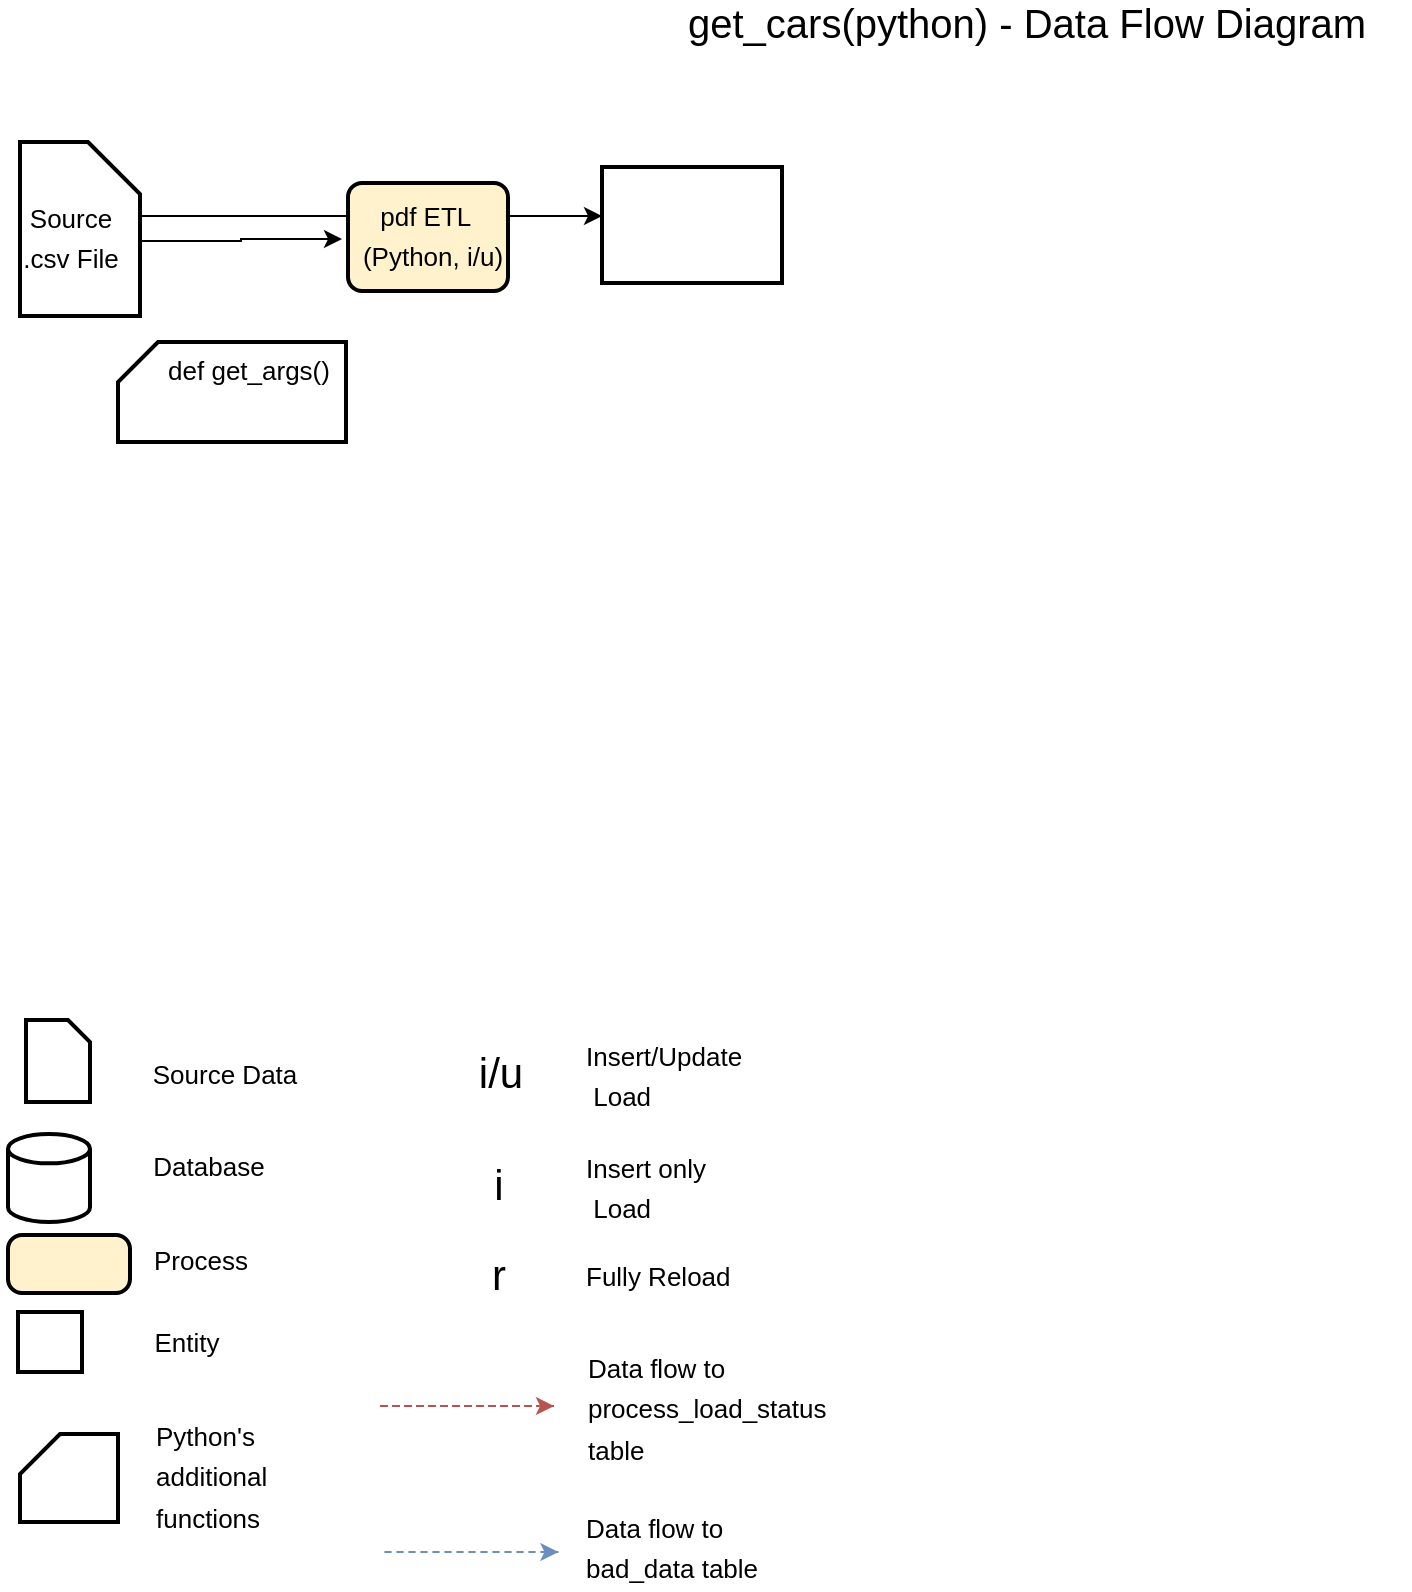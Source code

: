 <mxfile version="21.1.8" type="github" pages="4">
  <diagram name="DF Diagram" id="c7558073-3199-34d8-9f00-42111426c3f3">
    <mxGraphModel dx="1195" dy="737" grid="1" gridSize="10" guides="1" tooltips="1" connect="1" arrows="1" fold="1" page="1" pageScale="1" pageWidth="1169" pageHeight="827" background="none" math="0" shadow="0">
      <root>
        <mxCell id="0" />
        <mxCell id="1" parent="0" />
        <mxCell id="LLPNcgww5Y-2xI41w6kp-183" value="&lt;font style=&quot;font-size: 20px&quot;&gt;get_cars(python) - Data Flow Diagram&lt;/font&gt;" style="text;html=1;resizable=0;points=[];autosize=1;align=left;verticalAlign=top;spacingTop=-8;fontSize=14;spacingLeft=7;" vertex="1" parent="1">
          <mxGeometry x="360" y="10" width="370" height="30" as="geometry" />
        </mxCell>
        <mxCell id="LLPNcgww5Y-2xI41w6kp-187" style="edgeStyle=orthogonalEdgeStyle;rounded=0;orthogonalLoop=1;jettySize=auto;html=1;exitX=1;exitY=0.543;exitDx=0;exitDy=0;exitPerimeter=0;startArrow=none;startFill=0;startSize=6;endArrow=classic;endFill=1;fontSize=17;" edge="1" parent="1" source="LLPNcgww5Y-2xI41w6kp-195" target="LLPNcgww5Y-2xI41w6kp-193">
          <mxGeometry relative="1" as="geometry">
            <Array as="points">
              <mxPoint x="94" y="117" />
            </Array>
          </mxGeometry>
        </mxCell>
        <UserObject label="" link="data:page/id,Txbi6B_1BCxX_sgVFAu3" id="LLPNcgww5Y-2xI41w6kp-188">
          <mxCell style="verticalLabelPosition=bottom;verticalAlign=top;html=1;strokeWidth=2;shape=card;whiteSpace=wrap;size=26;arcSize=12;startSize=26;fillColor=#FFFFFF;fontSize=17;direction=south;" vertex="1" parent="1">
            <mxGeometry x="35" y="80" width="60" height="87" as="geometry" />
          </mxCell>
        </UserObject>
        <mxCell id="LLPNcgww5Y-2xI41w6kp-191" value="" style="rounded=1;whiteSpace=wrap;html=1;absoluteArcSize=1;arcSize=14;strokeWidth=2;startSize=26;fillColor=#fff2cc;fontSize=17;" vertex="1" parent="1">
          <mxGeometry x="199" y="100.5" width="80" height="54" as="geometry" />
        </mxCell>
        <mxCell id="LLPNcgww5Y-2xI41w6kp-192" value="&lt;font style=&quot;font-size: 13px&quot;&gt;pdf ETL&amp;nbsp;&amp;nbsp;&lt;br&gt;(Python, i/u)&lt;/font&gt;" style="text;html=1;resizable=0;points=[];autosize=1;align=center;verticalAlign=top;spacingTop=-4;fontSize=17;" vertex="1" parent="1">
          <mxGeometry x="196" y="103.5" width="90" height="50" as="geometry" />
        </mxCell>
        <mxCell id="LLPNcgww5Y-2xI41w6kp-193" value="&lt;span style=&quot;font-family: &amp;#34;helvetica&amp;#34; , &amp;#34;arial&amp;#34; , sans-serif ; font-size: 0px&quot;&gt;%3CmxGraphModel%3E%3Croot%3E%3CmxCell%20id%3D%220%22%2F%3E%3CmxCell%20id%3D%221%22%20parent%3D%220%22%2F%3E%3CmxCell%20id%3D%222%22%20value%3D%22%22%20style%3D%22verticalLabelPosition%3Dbottom%3BverticalAlign%3Dtop%3Bhtml%3D1%3Bshape%3Dmxgraph.basic.rect%3BfillColor%3D%23ffffff%3BfillColor2%3Dnone%3BstrokeColor%3D%23000000%3BstrokeWidth%3D1%3Bsize%3D20%3Bindent%3D5%3BstartSize%3D26%3BfontSize%3D17%3B%22%20vertex%3D%221%22%20parent%3D%221%22%3E%3CmxGeometry%20x%3D%22490%22%20y%3D%22363%22%20width%3D%2255%22%20height%3D%2230%22%20as%3D%22geometry%22%2F%3E%3C%2FmxCell%3E%3C%2Froot%3E%3C%2FmxGraphModel%3E&lt;/span&gt;" style="verticalLabelPosition=bottom;verticalAlign=top;html=1;strokeWidth=2;shape=card;whiteSpace=wrap;size=0;arcSize=12;startSize=26;fontSize=17;" vertex="1" parent="1">
          <mxGeometry x="326" y="92.5" width="90" height="58" as="geometry" />
        </mxCell>
        <mxCell id="3SmS86kBREdlNakgLseU-1" value="" style="edgeStyle=orthogonalEdgeStyle;rounded=0;orthogonalLoop=1;jettySize=auto;html=1;" edge="1" parent="1" source="LLPNcgww5Y-2xI41w6kp-195" target="LLPNcgww5Y-2xI41w6kp-192">
          <mxGeometry relative="1" as="geometry" />
        </mxCell>
        <mxCell id="LLPNcgww5Y-2xI41w6kp-195" value="&lt;font style=&quot;font-size: 13px&quot;&gt;Source&lt;br&gt;.csv File&lt;/font&gt;" style="text;html=1;resizable=0;points=[];autosize=1;align=center;verticalAlign=top;spacingTop=-4;fontSize=17;" vertex="1" parent="1">
          <mxGeometry x="25" y="104.5" width="70" height="50" as="geometry" />
        </mxCell>
        <mxCell id="zdQfX3ErJGEIJwNeqcKe-1" value="" style="verticalLabelPosition=bottom;verticalAlign=top;html=1;strokeWidth=2;shape=card;whiteSpace=wrap;size=11;arcSize=12;startSize=26;fillColor=#FFFFFF;fontSize=17;direction=south;" vertex="1" parent="1">
          <mxGeometry x="38" y="519" width="32" height="41" as="geometry" />
        </mxCell>
        <mxCell id="zdQfX3ErJGEIJwNeqcKe-2" value="&lt;font style=&quot;font-size: 13px&quot;&gt;Source&amp;nbsp;Data&lt;/font&gt;" style="text;html=1;resizable=0;points=[];autosize=1;align=center;verticalAlign=top;spacingTop=-4;fontSize=17;" vertex="1" parent="1">
          <mxGeometry x="91.5" y="533" width="90" height="20" as="geometry" />
        </mxCell>
        <mxCell id="zdQfX3ErJGEIJwNeqcKe-3" value="" style="strokeWidth=2;html=1;shape=mxgraph.flowchart.database;whiteSpace=wrap;startSize=26;fillColor=#FFFFFF;fontSize=17;" vertex="1" parent="1">
          <mxGeometry x="29" y="576" width="41" height="44" as="geometry" />
        </mxCell>
        <mxCell id="zdQfX3ErJGEIJwNeqcKe-4" value="&lt;font style=&quot;font-size: 13px&quot;&gt;Database&lt;/font&gt;" style="text;html=1;resizable=0;points=[];autosize=1;align=center;verticalAlign=top;spacingTop=-4;fontSize=17;" vertex="1" parent="1">
          <mxGeometry x="94" y="579" width="70" height="20" as="geometry" />
        </mxCell>
        <mxCell id="zdQfX3ErJGEIJwNeqcKe-5" value="" style="rounded=1;whiteSpace=wrap;html=1;absoluteArcSize=1;arcSize=14;strokeWidth=2;startSize=26;fillColor=#fff2cc;fontSize=17;" vertex="1" parent="1">
          <mxGeometry x="29" y="626.5" width="61" height="29" as="geometry" />
        </mxCell>
        <mxCell id="zdQfX3ErJGEIJwNeqcKe-6" value="&lt;span style=&quot;font-family: &amp;#34;helvetica&amp;#34; , &amp;#34;arial&amp;#34; , sans-serif ; font-size: 0px&quot;&gt;%3CmxGraphModel%3E%3Croot%3E%3CmxCell%20id%3D%220%22%2F%3E%3CmxCell%20id%3D%221%22%20parent%3D%220%22%2F%3E%3CmxCell%20id%3D%222%22%20value%3D%22%22%20style%3D%22verticalLabelPosition%3Dbottom%3BverticalAlign%3Dtop%3Bhtml%3D1%3Bshape%3Dmxgraph.basic.rect%3BfillColor%3D%23ffffff%3BfillColor2%3Dnone%3BstrokeColor%3D%23000000%3BstrokeWidth%3D1%3Bsize%3D20%3Bindent%3D5%3BstartSize%3D26%3BfontSize%3D17%3B%22%20vertex%3D%221%22%20parent%3D%221%22%3E%3CmxGeometry%20x%3D%22490%22%20y%3D%22363%22%20width%3D%2255%22%20height%3D%2230%22%20as%3D%22geometry%22%2F%3E%3C%2FmxCell%3E%3C%2Froot%3E%3C%2FmxGraphModel%3E&lt;/span&gt;" style="verticalLabelPosition=bottom;verticalAlign=top;html=1;strokeWidth=2;shape=card;whiteSpace=wrap;size=0;arcSize=12;startSize=26;fontSize=17;" vertex="1" parent="1">
          <mxGeometry x="34" y="665" width="32" height="30" as="geometry" />
        </mxCell>
        <mxCell id="zdQfX3ErJGEIJwNeqcKe-7" value="&lt;font style=&quot;font-size: 13px&quot;&gt;Process&lt;/font&gt;" style="text;html=1;resizable=0;points=[];autosize=1;align=center;verticalAlign=top;spacingTop=-4;fontSize=17;" vertex="1" parent="1">
          <mxGeometry x="95" y="626" width="60" height="20" as="geometry" />
        </mxCell>
        <mxCell id="zdQfX3ErJGEIJwNeqcKe-8" value="&lt;font style=&quot;font-size: 13px&quot;&gt;Entity&lt;/font&gt;" style="text;html=1;resizable=0;points=[];autosize=1;align=center;verticalAlign=top;spacingTop=-4;fontSize=17;" vertex="1" parent="1">
          <mxGeometry x="93" y="667" width="50" height="20" as="geometry" />
        </mxCell>
        <mxCell id="zdQfX3ErJGEIJwNeqcKe-9" value="&lt;font style=&quot;font-size: 13px&quot;&gt;Insert only&lt;br&gt;&amp;nbsp;Load&lt;/font&gt;" style="text;html=1;resizable=0;points=[];autosize=1;align=left;verticalAlign=top;spacingTop=-4;fontSize=17;" vertex="1" parent="1">
          <mxGeometry x="315.5" y="580" width="80" height="40" as="geometry" />
        </mxCell>
        <mxCell id="zdQfX3ErJGEIJwNeqcKe-10" value="&lt;font style=&quot;font-size: 21px&quot;&gt;i&lt;/font&gt;" style="text;html=1;resizable=0;points=[];autosize=1;align=center;verticalAlign=top;spacingTop=-4;fontSize=17;" vertex="1" parent="1">
          <mxGeometry x="264" y="586" width="20" height="20" as="geometry" />
        </mxCell>
        <mxCell id="zdQfX3ErJGEIJwNeqcKe-11" value="&lt;font style=&quot;font-size: 13px&quot;&gt;Insert/Update&lt;br&gt;&amp;nbsp;Load&lt;/font&gt;" style="text;html=1;resizable=0;points=[];autosize=1;align=left;verticalAlign=top;spacingTop=-4;fontSize=17;" vertex="1" parent="1">
          <mxGeometry x="315.5" y="524" width="90" height="40" as="geometry" />
        </mxCell>
        <mxCell id="zdQfX3ErJGEIJwNeqcKe-12" value="&lt;font style=&quot;font-size: 21px&quot;&gt;i/u&lt;/font&gt;" style="text;html=1;resizable=0;points=[];autosize=1;align=center;verticalAlign=top;spacingTop=-4;fontSize=17;" vertex="1" parent="1">
          <mxGeometry x="255" y="530" width="40" height="20" as="geometry" />
        </mxCell>
        <mxCell id="zdQfX3ErJGEIJwNeqcKe-13" style="edgeStyle=orthogonalEdgeStyle;rounded=0;orthogonalLoop=1;jettySize=auto;html=1;dashed=1;startArrow=none;startFill=0;startSize=6;endArrow=classic;endFill=1;fontSize=17;fillColor=#f8cecc;strokeColor=#b85450;" edge="1" parent="1">
          <mxGeometry relative="1" as="geometry">
            <mxPoint x="302" y="712" as="sourcePoint" />
            <mxPoint x="302" y="712" as="targetPoint" />
            <Array as="points">
              <mxPoint x="214" y="712" />
              <mxPoint x="490" y="712" />
            </Array>
          </mxGeometry>
        </mxCell>
        <mxCell id="zdQfX3ErJGEIJwNeqcKe-14" style="edgeStyle=orthogonalEdgeStyle;rounded=0;orthogonalLoop=1;jettySize=auto;html=1;dashed=1;startArrow=none;startFill=0;startSize=6;endArrow=classic;endFill=1;fontSize=17;fillColor=#dae8fc;strokeColor=#6c8ebf;" edge="1" parent="1">
          <mxGeometry relative="1" as="geometry">
            <mxPoint x="304.2" y="785" as="sourcePoint" />
            <mxPoint x="304.2" y="785" as="targetPoint" />
            <Array as="points">
              <mxPoint x="216" y="785" />
              <mxPoint x="492" y="785" />
            </Array>
          </mxGeometry>
        </mxCell>
        <mxCell id="zdQfX3ErJGEIJwNeqcKe-15" value="&lt;font style=&quot;font-size: 13px&quot;&gt;Data flow to&lt;br&gt;process_load_status&lt;br&gt;table&lt;/font&gt;" style="text;html=1;resizable=0;points=[];autosize=1;align=left;verticalAlign=top;spacingTop=-4;fontSize=17;" vertex="1" parent="1">
          <mxGeometry x="317" y="680" width="130" height="60" as="geometry" />
        </mxCell>
        <mxCell id="zdQfX3ErJGEIJwNeqcKe-16" value="&lt;font style=&quot;font-size: 13px&quot;&gt;Data flow to&lt;br&gt;bad_data&amp;nbsp;table&lt;/font&gt;" style="text;html=1;resizable=0;points=[];autosize=1;align=left;verticalAlign=top;spacingTop=-4;fontSize=17;" vertex="1" parent="1">
          <mxGeometry x="316" y="760" width="100" height="40" as="geometry" />
        </mxCell>
        <mxCell id="zdQfX3ErJGEIJwNeqcKe-17" value="" style="verticalLabelPosition=bottom;verticalAlign=top;html=1;strokeWidth=2;shape=card;whiteSpace=wrap;size=20;arcSize=12;" vertex="1" parent="1">
          <mxGeometry x="35" y="726" width="49" height="44" as="geometry" />
        </mxCell>
        <mxCell id="zdQfX3ErJGEIJwNeqcKe-18" value="&lt;span style=&quot;font-size: 13px;&quot;&gt;Python&#39;s &lt;br&gt;additional&lt;br&gt;functions&lt;/span&gt;" style="text;html=1;resizable=0;points=[];autosize=1;align=left;verticalAlign=top;spacingTop=-4;fontSize=17;" vertex="1" parent="1">
          <mxGeometry x="100.5" y="714" width="80" height="70" as="geometry" />
        </mxCell>
        <mxCell id="zdQfX3ErJGEIJwNeqcKe-19" value="&lt;span style=&quot;font-size: 13px&quot;&gt;Fully Reload&lt;/span&gt;" style="text;html=1;resizable=0;points=[];autosize=1;align=left;verticalAlign=top;spacingTop=-4;fontSize=17;" vertex="1" parent="1">
          <mxGeometry x="316" y="633.5" width="90" height="20" as="geometry" />
        </mxCell>
        <mxCell id="zdQfX3ErJGEIJwNeqcKe-20" value="&lt;font style=&quot;font-size: 21px&quot;&gt;r&lt;/font&gt;" style="text;html=1;resizable=0;points=[];autosize=1;align=center;verticalAlign=top;spacingTop=-4;fontSize=17;" vertex="1" parent="1">
          <mxGeometry x="264" y="630.5" width="20" height="20" as="geometry" />
        </mxCell>
        <UserObject label="" link="data:page/id,MOj9mV7dHSH--wGBZw3r" id="zdQfX3ErJGEIJwNeqcKe-21">
          <mxCell style="verticalLabelPosition=bottom;verticalAlign=top;html=1;strokeWidth=2;shape=card;whiteSpace=wrap;size=20;arcSize=12;" vertex="1" parent="1">
            <mxGeometry x="84" y="180" width="114" height="50" as="geometry" />
          </mxCell>
        </UserObject>
        <mxCell id="zdQfX3ErJGEIJwNeqcKe-22" value="&lt;span style=&quot;font-size: 13px;&quot;&gt;def get_args()&lt;/span&gt;" style="text;html=1;resizable=0;points=[];autosize=1;align=center;verticalAlign=top;spacingTop=-4;fontSize=17;" vertex="1" parent="1">
          <mxGeometry x="99" y="181" width="100" height="30" as="geometry" />
        </mxCell>
      </root>
    </mxGraphModel>
  </diagram>
  <diagram id="MOj9mV7dHSH--wGBZw3r" name="arguments">
    <mxGraphModel dx="1434" dy="884" grid="1" gridSize="10" guides="1" tooltips="1" connect="1" arrows="1" fold="1" page="1" pageScale="1" pageWidth="1169" pageHeight="827" math="0" shadow="0">
      <root>
        <mxCell id="0" />
        <mxCell id="1" parent="0" />
        <mxCell id="GxNx0zB6O1hY6PmNvxaY-2" value="&lt;table style=&quot;box-sizing: border-box; border-spacing: 0px; border-collapse: collapse; tab-size: 8; color: rgb(31, 35, 40); font-family: -apple-system, BlinkMacSystemFont, &amp;quot;Segoe UI&amp;quot;, &amp;quot;Noto Sans&amp;quot;, Helvetica, Arial, sans-serif, &amp;quot;Apple Color Emoji&amp;quot;, &amp;quot;Segoe UI Emoji&amp;quot;; font-size: 14px; font-style: normal; font-variant-ligatures: normal; font-variant-caps: normal; font-weight: 400; letter-spacing: normal; orphans: 2; text-align: start; text-transform: none; widows: 2; word-spacing: 0px; -webkit-text-stroke-width: 0px; background-color: rgb(255, 255, 255); text-decoration-thickness: initial; text-decoration-style: initial; text-decoration-color: initial;&quot; data-tagsearch-path=&quot;get_cars(python)/main.py&quot; data-tagsearch-lang=&quot;Python&quot; data-paste-markdown-skip=&quot;&quot; data-tab-size=&quot;8&quot; class=&quot;highlight tab-size js-file-line-container js-code-nav-container js-tagsearch-file&quot; data-hpc=&quot;&quot;&gt;&lt;tbody style=&quot;box-sizing: border-box;&quot;&gt;&lt;tr style=&quot;box-sizing: border-box;&quot;&gt;&lt;td style=&quot;box-sizing: border-box; padding: 0px 10px; position: relative; line-height: 20px; vertical-align: top; display: table-cell; overflow: visible; font-family: ui-monospace, SFMono-Regular, &amp;quot;SF Mono&amp;quot;, Menlo, Consolas, &amp;quot;Liberation Mono&amp;quot;, monospace; font-size: 12px; color: var(--color-fg-default); overflow-wrap: anywhere;&quot; class=&quot;blob-code blob-code-inner js-file-line&quot; id=&quot;LC17&quot;&gt;&lt;br&gt;&lt;/td&gt;&lt;/tr&gt;&lt;tr style=&quot;box-sizing: border-box; background-color: transparent;&quot;&gt;&lt;td style=&quot;box-sizing: border-box; padding: 0px 10px; position: relative; width: 50px; min-width: 50px; font-family: ui-monospace, SFMono-Regular, &amp;quot;SF Mono&amp;quot;, Menlo, Consolas, &amp;quot;Liberation Mono&amp;quot;, monospace; font-size: 12px; line-height: 20px; color: var(--color-fg-subtle); text-align: right; vertical-align: top; cursor: pointer; user-select: none;&quot; data-line-number=&quot;18&quot; class=&quot;blob-num js-line-number js-code-nav-line-number js-blob-rnum&quot; id=&quot;L18&quot;&gt;&lt;/td&gt;&lt;td style=&quot;box-sizing: border-box; padding: 0px 10px; position: relative; line-height: 20px; vertical-align: top; display: table-cell; overflow: visible; font-family: ui-monospace, SFMono-Regular, &amp;quot;SF Mono&amp;quot;, Menlo, Consolas, &amp;quot;Liberation Mono&amp;quot;, monospace; font-size: 12px; color: var(--color-fg-default); overflow-wrap: anywhere;&quot; class=&quot;blob-code blob-code-inner js-file-line&quot; id=&quot;LC18&quot;&gt;&lt;span style=&quot;box-sizing: border-box;&quot; class=&quot;pl-s1&quot;&gt;Expected arguments:&lt;br&gt;&lt;br&gt;parser&lt;/span&gt;.&lt;span style=&quot;box-sizing: border-box; color: var(--color-prettylights-syntax-entity);&quot; class=&quot;pl-en&quot;&gt;add_argument&lt;/span&gt;(&lt;span style=&quot;box-sizing: border-box; color: var(--color-prettylights-syntax-string);&quot; class=&quot;pl-s&quot;&gt;&#39;-year_from&#39;&lt;/span&gt;, &lt;span style=&quot;box-sizing: border-box;&quot; class=&quot;pl-s1&quot;&gt;type&lt;/span&gt;&lt;span style=&quot;box-sizing: border-box; color: var(--color-prettylights-syntax-constant);&quot; class=&quot;pl-c1&quot;&gt;=&lt;/span&gt;&lt;span style=&quot;box-sizing: border-box;&quot; class=&quot;pl-s1&quot;&gt;int&lt;/span&gt;, &lt;span style=&quot;box-sizing: border-box;&quot; class=&quot;pl-s1&quot;&gt;default&lt;/span&gt;&lt;span style=&quot;box-sizing: border-box; color: var(--color-prettylights-syntax-constant);&quot; class=&quot;pl-c1&quot;&gt;=&lt;/span&gt;&lt;span style=&quot;box-sizing: border-box; color: var(--color-prettylights-syntax-constant);&quot; class=&quot;pl-c1&quot;&gt;None&lt;/span&gt;, &lt;span style=&quot;box-sizing: border-box;&quot; class=&quot;pl-s1&quot;&gt;help&lt;/span&gt;&lt;span style=&quot;box-sizing: border-box; color: var(--color-prettylights-syntax-constant);&quot; class=&quot;pl-c1&quot;&gt;=&lt;/span&gt;&lt;span style=&quot;box-sizing: border-box; color: var(--color-prettylights-syntax-string);&quot; class=&quot;pl-s&quot;&gt;&#39;only digit values&#39;&lt;/span&gt;)&lt;/td&gt;&lt;/tr&gt;&lt;tr style=&quot;box-sizing: border-box;&quot;&gt;&lt;td style=&quot;box-sizing: border-box; padding: 0px 10px; position: relative; width: 50px; min-width: 50px; font-family: ui-monospace, SFMono-Regular, &amp;quot;SF Mono&amp;quot;, Menlo, Consolas, &amp;quot;Liberation Mono&amp;quot;, monospace; font-size: 12px; line-height: 20px; color: var(--color-fg-subtle); text-align: right; vertical-align: top; cursor: pointer; user-select: none;&quot; data-line-number=&quot;19&quot; class=&quot;blob-num js-line-number js-code-nav-line-number js-blob-rnum&quot; id=&quot;L19&quot;&gt;&lt;/td&gt;&lt;td style=&quot;box-sizing: border-box; padding: 0px 10px; position: relative; line-height: 20px; vertical-align: top; display: table-cell; overflow: visible; font-family: ui-monospace, SFMono-Regular, &amp;quot;SF Mono&amp;quot;, Menlo, Consolas, &amp;quot;Liberation Mono&amp;quot;, monospace; font-size: 12px; color: var(--color-fg-default); overflow-wrap: anywhere;&quot; class=&quot;blob-code blob-code-inner js-file-line&quot; id=&quot;LC19&quot;&gt;    &lt;span style=&quot;box-sizing: border-box;&quot; class=&quot;pl-s1&quot;&gt;parser&lt;/span&gt;.&lt;span style=&quot;box-sizing: border-box; color: var(--color-prettylights-syntax-entity);&quot; class=&quot;pl-en&quot;&gt;add_argument&lt;/span&gt;(&lt;span style=&quot;box-sizing: border-box; color: var(--color-prettylights-syntax-string);&quot; class=&quot;pl-s&quot;&gt;&#39;-year_to&#39;&lt;/span&gt;, &lt;span style=&quot;box-sizing: border-box;&quot; class=&quot;pl-s1&quot;&gt;type&lt;/span&gt;&lt;span style=&quot;box-sizing: border-box; color: var(--color-prettylights-syntax-constant);&quot; class=&quot;pl-c1&quot;&gt;=&lt;/span&gt;&lt;span style=&quot;box-sizing: border-box;&quot; class=&quot;pl-s1&quot;&gt;int&lt;/span&gt;, &lt;span style=&quot;box-sizing: border-box;&quot; class=&quot;pl-s1&quot;&gt;default&lt;/span&gt;&lt;span style=&quot;box-sizing: border-box; color: var(--color-prettylights-syntax-constant);&quot; class=&quot;pl-c1&quot;&gt;=&lt;/span&gt;&lt;span style=&quot;box-sizing: border-box; color: var(--color-prettylights-syntax-constant);&quot; class=&quot;pl-c1&quot;&gt;None&lt;/span&gt;, &lt;span style=&quot;box-sizing: border-box;&quot; class=&quot;pl-s1&quot;&gt;help&lt;/span&gt;&lt;span style=&quot;box-sizing: border-box; color: var(--color-prettylights-syntax-constant);&quot; class=&quot;pl-c1&quot;&gt;=&lt;/span&gt;&lt;span style=&quot;box-sizing: border-box; color: var(--color-prettylights-syntax-string);&quot; class=&quot;pl-s&quot;&gt;&#39;only digit values&#39;&lt;/span&gt;)&lt;/td&gt;&lt;/tr&gt;&lt;tr style=&quot;box-sizing: border-box; background-color: transparent;&quot;&gt;&lt;td style=&quot;box-sizing: border-box; padding: 0px 10px; position: relative; width: 50px; min-width: 50px; font-family: ui-monospace, SFMono-Regular, &amp;quot;SF Mono&amp;quot;, Menlo, Consolas, &amp;quot;Liberation Mono&amp;quot;, monospace; font-size: 12px; line-height: 20px; color: var(--color-fg-subtle); text-align: right; vertical-align: top; cursor: pointer; user-select: none;&quot; data-line-number=&quot;20&quot; class=&quot;blob-num js-line-number js-code-nav-line-number js-blob-rnum&quot; id=&quot;L20&quot;&gt;&lt;/td&gt;&lt;td style=&quot;box-sizing: border-box; padding: 0px 10px; position: relative; line-height: 20px; vertical-align: top; display: table-cell; overflow: visible; font-family: ui-monospace, SFMono-Regular, &amp;quot;SF Mono&amp;quot;, Menlo, Consolas, &amp;quot;Liberation Mono&amp;quot;, monospace; font-size: 12px; color: var(--color-fg-default); overflow-wrap: anywhere;&quot; class=&quot;blob-code blob-code-inner js-file-line&quot; id=&quot;LC20&quot;&gt;    &lt;span style=&quot;box-sizing: border-box;&quot; class=&quot;pl-s1&quot;&gt;parser&lt;/span&gt;.&lt;span style=&quot;box-sizing: border-box; color: var(--color-prettylights-syntax-entity);&quot; class=&quot;pl-en&quot;&gt;add_argument&lt;/span&gt;(&lt;span style=&quot;box-sizing: border-box; color: var(--color-prettylights-syntax-string);&quot; class=&quot;pl-s&quot;&gt;&#39;-brand&#39;&lt;/span&gt;, &lt;span style=&quot;box-sizing: border-box;&quot; class=&quot;pl-s1&quot;&gt;type&lt;/span&gt;&lt;span style=&quot;box-sizing: border-box; color: var(--color-prettylights-syntax-constant);&quot; class=&quot;pl-c1&quot;&gt;=&lt;/span&gt;&lt;span style=&quot;box-sizing: border-box;&quot; class=&quot;pl-s1&quot;&gt;str&lt;/span&gt;, &lt;span style=&quot;box-sizing: border-box;&quot; class=&quot;pl-s1&quot;&gt;default&lt;/span&gt;&lt;span style=&quot;box-sizing: border-box; color: var(--color-prettylights-syntax-constant);&quot; class=&quot;pl-c1&quot;&gt;=&lt;/span&gt;&lt;span style=&quot;box-sizing: border-box; color: var(--color-prettylights-syntax-constant);&quot; class=&quot;pl-c1&quot;&gt;None&lt;/span&gt;, &lt;span style=&quot;box-sizing: border-box;&quot; class=&quot;pl-s1&quot;&gt;help&lt;/span&gt;&lt;span style=&quot;box-sizing: border-box; color: var(--color-prettylights-syntax-constant);&quot; class=&quot;pl-c1&quot;&gt;=&lt;/span&gt;&lt;span style=&quot;box-sizing: border-box; color: var(--color-prettylights-syntax-string);&quot; class=&quot;pl-s&quot;&gt;&#39;&#39;&lt;/span&gt;)&lt;/td&gt;&lt;/tr&gt;&lt;tr style=&quot;box-sizing: border-box;&quot;&gt;&lt;td style=&quot;box-sizing: border-box; padding: 0px 10px; position: relative; width: 50px; min-width: 50px; font-family: ui-monospace, SFMono-Regular, &amp;quot;SF Mono&amp;quot;, Menlo, Consolas, &amp;quot;Liberation Mono&amp;quot;, monospace; font-size: 12px; line-height: 20px; color: var(--color-fg-subtle); text-align: right; vertical-align: top; cursor: pointer; user-select: none;&quot; data-line-number=&quot;21&quot; class=&quot;blob-num js-line-number js-code-nav-line-number js-blob-rnum&quot; id=&quot;L21&quot;&gt;&lt;/td&gt;&lt;td style=&quot;box-sizing: border-box; padding: 0px 10px; position: relative; line-height: 20px; vertical-align: top; display: table-cell; overflow: visible; font-family: ui-monospace, SFMono-Regular, &amp;quot;SF Mono&amp;quot;, Menlo, Consolas, &amp;quot;Liberation Mono&amp;quot;, monospace; font-size: 12px; color: var(--color-fg-default); overflow-wrap: anywhere;&quot; class=&quot;blob-code blob-code-inner js-file-line&quot; id=&quot;LC21&quot;&gt;    &lt;span style=&quot;box-sizing: border-box;&quot; class=&quot;pl-s1&quot;&gt;parser&lt;/span&gt;.&lt;span style=&quot;box-sizing: border-box; color: var(--color-prettylights-syntax-entity);&quot; class=&quot;pl-en&quot;&gt;add_argument&lt;/span&gt;(&lt;span style=&quot;box-sizing: border-box; color: var(--color-prettylights-syntax-string);&quot; class=&quot;pl-s&quot;&gt;&#39;-model&#39;&lt;/span&gt;, &lt;span style=&quot;box-sizing: border-box;&quot; class=&quot;pl-s1&quot;&gt;type&lt;/span&gt;&lt;span style=&quot;box-sizing: border-box; color: var(--color-prettylights-syntax-constant);&quot; class=&quot;pl-c1&quot;&gt;=&lt;/span&gt;&lt;span style=&quot;box-sizing: border-box;&quot; class=&quot;pl-s1&quot;&gt;str&lt;/span&gt;, &lt;span style=&quot;box-sizing: border-box;&quot; class=&quot;pl-s1&quot;&gt;default&lt;/span&gt;&lt;span style=&quot;box-sizing: border-box; color: var(--color-prettylights-syntax-constant);&quot; class=&quot;pl-c1&quot;&gt;=&lt;/span&gt;&lt;span style=&quot;box-sizing: border-box; color: var(--color-prettylights-syntax-constant);&quot; class=&quot;pl-c1&quot;&gt;None&lt;/span&gt;, &lt;span style=&quot;box-sizing: border-box;&quot; class=&quot;pl-s1&quot;&gt;help&lt;/span&gt;&lt;span style=&quot;box-sizing: border-box; color: var(--color-prettylights-syntax-constant);&quot; class=&quot;pl-c1&quot;&gt;=&lt;/span&gt;&lt;span style=&quot;box-sizing: border-box; color: var(--color-prettylights-syntax-string);&quot; class=&quot;pl-s&quot;&gt;&#39;&#39;&lt;/span&gt;)&lt;/td&gt;&lt;/tr&gt;&lt;tr style=&quot;box-sizing: border-box; background-color: transparent;&quot;&gt;&lt;td style=&quot;box-sizing: border-box; padding: 0px 10px; position: relative; width: 50px; min-width: 50px; font-family: ui-monospace, SFMono-Regular, &amp;quot;SF Mono&amp;quot;, Menlo, Consolas, &amp;quot;Liberation Mono&amp;quot;, monospace; font-size: 12px; line-height: 20px; color: var(--color-fg-subtle); text-align: right; vertical-align: top; cursor: pointer; user-select: none;&quot; data-line-number=&quot;22&quot; class=&quot;blob-num js-line-number js-code-nav-line-number js-blob-rnum&quot; id=&quot;L22&quot;&gt;&lt;/td&gt;&lt;td style=&quot;box-sizing: border-box; padding: 0px 10px; position: relative; line-height: 20px; vertical-align: top; display: table-cell; overflow: visible; font-family: ui-monospace, SFMono-Regular, &amp;quot;SF Mono&amp;quot;, Menlo, Consolas, &amp;quot;Liberation Mono&amp;quot;, monospace; font-size: 12px; color: var(--color-fg-default); overflow-wrap: anywhere;&quot; class=&quot;blob-code blob-code-inner js-file-line&quot; id=&quot;LC22&quot;&gt;    &lt;span style=&quot;box-sizing: border-box;&quot; class=&quot;pl-s1&quot;&gt;parser&lt;/span&gt;.&lt;span style=&quot;box-sizing: border-box; color: var(--color-prettylights-syntax-entity);&quot; class=&quot;pl-en&quot;&gt;add_argument&lt;/span&gt;(&lt;span style=&quot;box-sizing: border-box; color: var(--color-prettylights-syntax-string);&quot; class=&quot;pl-s&quot;&gt;&#39;-price_from&#39;&lt;/span&gt;, &lt;span style=&quot;box-sizing: border-box;&quot; class=&quot;pl-s1&quot;&gt;type&lt;/span&gt;&lt;span style=&quot;box-sizing: border-box; color: var(--color-prettylights-syntax-constant);&quot; class=&quot;pl-c1&quot;&gt;=&lt;/span&gt;&lt;span style=&quot;box-sizing: border-box;&quot; class=&quot;pl-s1&quot;&gt;int&lt;/span&gt;, &lt;span style=&quot;box-sizing: border-box;&quot; class=&quot;pl-s1&quot;&gt;default&lt;/span&gt;&lt;span style=&quot;box-sizing: border-box; color: var(--color-prettylights-syntax-constant);&quot; class=&quot;pl-c1&quot;&gt;=&lt;/span&gt;&lt;span style=&quot;box-sizing: border-box; color: var(--color-prettylights-syntax-constant);&quot; class=&quot;pl-c1&quot;&gt;None&lt;/span&gt;, &lt;span style=&quot;box-sizing: border-box;&quot; class=&quot;pl-s1&quot;&gt;help&lt;/span&gt;&lt;span style=&quot;box-sizing: border-box; color: var(--color-prettylights-syntax-constant);&quot; class=&quot;pl-c1&quot;&gt;=&lt;/span&gt;&lt;span style=&quot;box-sizing: border-box; color: var(--color-prettylights-syntax-string);&quot; class=&quot;pl-s&quot;&gt;&#39;supported only USD values&#39;&lt;/span&gt;)&lt;/td&gt;&lt;/tr&gt;&lt;tr style=&quot;box-sizing: border-box;&quot;&gt;&lt;td style=&quot;box-sizing: border-box; padding: 0px 10px; position: relative; width: 50px; min-width: 50px; font-family: ui-monospace, SFMono-Regular, &amp;quot;SF Mono&amp;quot;, Menlo, Consolas, &amp;quot;Liberation Mono&amp;quot;, monospace; font-size: 12px; line-height: 20px; color: var(--color-fg-subtle); text-align: right; vertical-align: top; cursor: pointer; user-select: none;&quot; data-line-number=&quot;23&quot; class=&quot;blob-num js-line-number js-code-nav-line-number js-blob-rnum&quot; id=&quot;L23&quot;&gt;&lt;/td&gt;&lt;td style=&quot;box-sizing: border-box; padding: 0px 10px; position: relative; line-height: 20px; vertical-align: top; display: table-cell; overflow: visible; font-family: ui-monospace, SFMono-Regular, &amp;quot;SF Mono&amp;quot;, Menlo, Consolas, &amp;quot;Liberation Mono&amp;quot;, monospace; font-size: 12px; color: var(--color-fg-default); overflow-wrap: anywhere;&quot; class=&quot;blob-code blob-code-inner js-file-line&quot; id=&quot;LC23&quot;&gt;    &lt;span style=&quot;box-sizing: border-box;&quot; class=&quot;pl-s1&quot;&gt;parser&lt;/span&gt;.&lt;span style=&quot;box-sizing: border-box; color: var(--color-prettylights-syntax-entity);&quot; class=&quot;pl-en&quot;&gt;add_argument&lt;/span&gt;(&lt;span style=&quot;box-sizing: border-box; color: var(--color-prettylights-syntax-string);&quot; class=&quot;pl-s&quot;&gt;&#39;-price_to&#39;&lt;/span&gt;, &lt;span style=&quot;box-sizing: border-box;&quot; class=&quot;pl-s1&quot;&gt;type&lt;/span&gt;&lt;span style=&quot;box-sizing: border-box; color: var(--color-prettylights-syntax-constant);&quot; class=&quot;pl-c1&quot;&gt;=&lt;/span&gt;&lt;span style=&quot;box-sizing: border-box;&quot; class=&quot;pl-s1&quot;&gt;int&lt;/span&gt;, &lt;span style=&quot;box-sizing: border-box;&quot; class=&quot;pl-s1&quot;&gt;default&lt;/span&gt;&lt;span style=&quot;box-sizing: border-box; color: var(--color-prettylights-syntax-constant);&quot; class=&quot;pl-c1&quot;&gt;=&lt;/span&gt;&lt;span style=&quot;box-sizing: border-box; color: var(--color-prettylights-syntax-constant);&quot; class=&quot;pl-c1&quot;&gt;None&lt;/span&gt;, &lt;span style=&quot;box-sizing: border-box;&quot; class=&quot;pl-s1&quot;&gt;help&lt;/span&gt;&lt;span style=&quot;box-sizing: border-box; color: var(--color-prettylights-syntax-constant);&quot; class=&quot;pl-c1&quot;&gt;=&lt;/span&gt;&lt;span style=&quot;box-sizing: border-box; color: var(--color-prettylights-syntax-string);&quot; class=&quot;pl-s&quot;&gt;&#39;supported only USD values&#39;&lt;/span&gt;)&lt;/td&gt;&lt;/tr&gt;&lt;tr style=&quot;box-sizing: border-box; background-color: transparent;&quot;&gt;&lt;td style=&quot;box-sizing: border-box; padding: 0px 10px; position: relative; width: 50px; min-width: 50px; font-family: ui-monospace, SFMono-Regular, &amp;quot;SF Mono&amp;quot;, Menlo, Consolas, &amp;quot;Liberation Mono&amp;quot;, monospace; font-size: 12px; line-height: 20px; color: var(--color-fg-subtle); text-align: right; vertical-align: top; cursor: pointer; user-select: none;&quot; data-line-number=&quot;24&quot; class=&quot;blob-num js-line-number js-code-nav-line-number js-blob-rnum&quot; id=&quot;L24&quot;&gt;&lt;/td&gt;&lt;td style=&quot;box-sizing: border-box; padding: 0px 10px; position: relative; line-height: 20px; vertical-align: top; display: table-cell; overflow: visible; font-family: ui-monospace, SFMono-Regular, &amp;quot;SF Mono&amp;quot;, Menlo, Consolas, &amp;quot;Liberation Mono&amp;quot;, monospace; font-size: 12px; color: var(--color-fg-default); overflow-wrap: anywhere;&quot; class=&quot;blob-code blob-code-inner js-file-line&quot; id=&quot;LC24&quot;&gt;    &lt;span style=&quot;box-sizing: border-box;&quot; class=&quot;pl-s1&quot;&gt;parser&lt;/span&gt;.&lt;span style=&quot;box-sizing: border-box; color: var(--color-prettylights-syntax-entity);&quot; class=&quot;pl-en&quot;&gt;add_argument&lt;/span&gt;(&lt;span style=&quot;box-sizing: border-box; color: var(--color-prettylights-syntax-string);&quot; class=&quot;pl-s&quot;&gt;&#39;-transmission&#39;&lt;/span&gt;, &lt;span style=&quot;box-sizing: border-box;&quot; class=&quot;pl-s1&quot;&gt;type&lt;/span&gt;&lt;span style=&quot;box-sizing: border-box; color: var(--color-prettylights-syntax-constant);&quot; class=&quot;pl-c1&quot;&gt;=&lt;/span&gt;&lt;span style=&quot;box-sizing: border-box;&quot; class=&quot;pl-s1&quot;&gt;str&lt;/span&gt;, &lt;span style=&quot;box-sizing: border-box;&quot; class=&quot;pl-s1&quot;&gt;default&lt;/span&gt;&lt;span style=&quot;box-sizing: border-box; color: var(--color-prettylights-syntax-constant);&quot; class=&quot;pl-c1&quot;&gt;=&lt;/span&gt;&lt;span style=&quot;box-sizing: border-box; color: var(--color-prettylights-syntax-constant);&quot; class=&quot;pl-c1&quot;&gt;None&lt;/span&gt;, &lt;span style=&quot;box-sizing: border-box;&quot; class=&quot;pl-s1&quot;&gt;help&lt;/span&gt;&lt;span style=&quot;box-sizing: border-box; color: var(--color-prettylights-syntax-constant);&quot; class=&quot;pl-c1&quot;&gt;=&lt;/span&gt;&lt;span style=&quot;box-sizing: border-box; color: var(--color-prettylights-syntax-string);&quot; class=&quot;pl-s&quot;&gt;&#39;&#39;&lt;/span&gt;)&lt;/td&gt;&lt;/tr&gt;&lt;tr style=&quot;box-sizing: border-box;&quot;&gt;&lt;td style=&quot;box-sizing: border-box; padding: 0px 10px; position: relative; width: 50px; min-width: 50px; font-family: ui-monospace, SFMono-Regular, &amp;quot;SF Mono&amp;quot;, Menlo, Consolas, &amp;quot;Liberation Mono&amp;quot;, monospace; font-size: 12px; line-height: 20px; color: var(--color-fg-subtle); text-align: right; vertical-align: top; cursor: pointer; user-select: none;&quot; data-line-number=&quot;25&quot; class=&quot;blob-num js-line-number js-code-nav-line-number js-blob-rnum&quot; id=&quot;L25&quot;&gt;&lt;/td&gt;&lt;td style=&quot;box-sizing: border-box; padding: 0px 10px; position: relative; line-height: 20px; vertical-align: top; display: table-cell; overflow: visible; font-family: ui-monospace, SFMono-Regular, &amp;quot;SF Mono&amp;quot;, Menlo, Consolas, &amp;quot;Liberation Mono&amp;quot;, monospace; font-size: 12px; color: var(--color-fg-default); overflow-wrap: anywhere;&quot; class=&quot;blob-code blob-code-inner js-file-line&quot; id=&quot;LC25&quot;&gt;    &lt;span style=&quot;box-sizing: border-box;&quot; class=&quot;pl-s1&quot;&gt;parser&lt;/span&gt;.&lt;span style=&quot;box-sizing: border-box; color: var(--color-prettylights-syntax-entity);&quot; class=&quot;pl-en&quot;&gt;add_argument&lt;/span&gt;(&lt;span style=&quot;box-sizing: border-box; color: var(--color-prettylights-syntax-string);&quot; class=&quot;pl-s&quot;&gt;&#39;-mileage&#39;&lt;/span&gt;, &lt;span style=&quot;box-sizing: border-box;&quot; class=&quot;pl-s1&quot;&gt;type&lt;/span&gt;&lt;span style=&quot;box-sizing: border-box; color: var(--color-prettylights-syntax-constant);&quot; class=&quot;pl-c1&quot;&gt;=&lt;/span&gt;&lt;span style=&quot;box-sizing: border-box;&quot; class=&quot;pl-s1&quot;&gt;int&lt;/span&gt;, &lt;span style=&quot;box-sizing: border-box;&quot; class=&quot;pl-s1&quot;&gt;default&lt;/span&gt;&lt;span style=&quot;box-sizing: border-box; color: var(--color-prettylights-syntax-constant);&quot; class=&quot;pl-c1&quot;&gt;=&lt;/span&gt;&lt;span style=&quot;box-sizing: border-box; color: var(--color-prettylights-syntax-constant);&quot; class=&quot;pl-c1&quot;&gt;None&lt;/span&gt;, &lt;span style=&quot;box-sizing: border-box;&quot; class=&quot;pl-s1&quot;&gt;help&lt;/span&gt;&lt;span style=&quot;box-sizing: border-box; color: var(--color-prettylights-syntax-constant);&quot; class=&quot;pl-c1&quot;&gt;=&lt;/span&gt;&lt;span style=&quot;box-sizing: border-box; color: var(--color-prettylights-syntax-string);&quot; class=&quot;pl-s&quot;&gt;&#39;please put value in km&#39;&lt;/span&gt;)&lt;/td&gt;&lt;/tr&gt;&lt;tr style=&quot;box-sizing: border-box; background-color: transparent;&quot;&gt;&lt;td style=&quot;box-sizing: border-box; padding: 0px 10px; position: relative; width: 50px; min-width: 50px; font-family: ui-monospace, SFMono-Regular, &amp;quot;SF Mono&amp;quot;, Menlo, Consolas, &amp;quot;Liberation Mono&amp;quot;, monospace; font-size: 12px; line-height: 20px; color: var(--color-fg-subtle); text-align: right; vertical-align: top; cursor: pointer; user-select: none;&quot; data-line-number=&quot;26&quot; class=&quot;blob-num js-line-number js-code-nav-line-number js-blob-rnum&quot; id=&quot;L26&quot;&gt;&lt;/td&gt;&lt;td style=&quot;box-sizing: border-box; padding: 0px 10px; position: relative; line-height: 20px; vertical-align: top; display: table-cell; overflow: visible; font-family: ui-monospace, SFMono-Regular, &amp;quot;SF Mono&amp;quot;, Menlo, Consolas, &amp;quot;Liberation Mono&amp;quot;, monospace; font-size: 12px; color: var(--color-fg-default); overflow-wrap: anywhere;&quot; class=&quot;blob-code blob-code-inner js-file-line&quot; id=&quot;LC26&quot;&gt;    &lt;span style=&quot;box-sizing: border-box;&quot; class=&quot;pl-s1&quot;&gt;parser&lt;/span&gt;.&lt;span style=&quot;box-sizing: border-box; color: var(--color-prettylights-syntax-entity);&quot; class=&quot;pl-en&quot;&gt;add_argument&lt;/span&gt;(&lt;span style=&quot;box-sizing: border-box; color: var(--color-prettylights-syntax-string);&quot; class=&quot;pl-s&quot;&gt;&#39;-body&#39;&lt;/span&gt;, &lt;span style=&quot;box-sizing: border-box;&quot; class=&quot;pl-s1&quot;&gt;type&lt;/span&gt;&lt;span style=&quot;box-sizing: border-box; color: var(--color-prettylights-syntax-constant);&quot; class=&quot;pl-c1&quot;&gt;=&lt;/span&gt;&lt;span style=&quot;box-sizing: border-box;&quot; class=&quot;pl-s1&quot;&gt;str&lt;/span&gt;, &lt;span style=&quot;box-sizing: border-box;&quot; class=&quot;pl-s1&quot;&gt;default&lt;/span&gt;&lt;span style=&quot;box-sizing: border-box; color: var(--color-prettylights-syntax-constant);&quot; class=&quot;pl-c1&quot;&gt;=&lt;/span&gt;&lt;span style=&quot;box-sizing: border-box; color: var(--color-prettylights-syntax-constant);&quot; class=&quot;pl-c1&quot;&gt;None&lt;/span&gt;, &lt;span style=&quot;box-sizing: border-box;&quot; class=&quot;pl-s1&quot;&gt;help&lt;/span&gt;&lt;span style=&quot;box-sizing: border-box; color: var(--color-prettylights-syntax-constant);&quot; class=&quot;pl-c1&quot;&gt;=&lt;/span&gt;&lt;span style=&quot;box-sizing: border-box; color: var(--color-prettylights-syntax-string);&quot; class=&quot;pl-s&quot;&gt;&#39;&#39;&lt;/span&gt;)&lt;/td&gt;&lt;/tr&gt;&lt;tr style=&quot;box-sizing: border-box;&quot;&gt;&lt;td style=&quot;box-sizing: border-box; padding: 0px 10px; position: relative; width: 50px; min-width: 50px; font-family: ui-monospace, SFMono-Regular, &amp;quot;SF Mono&amp;quot;, Menlo, Consolas, &amp;quot;Liberation Mono&amp;quot;, monospace; font-size: 12px; line-height: 20px; color: var(--color-fg-subtle); text-align: right; vertical-align: top; cursor: pointer; user-select: none;&quot; data-line-number=&quot;27&quot; class=&quot;blob-num js-line-number js-code-nav-line-number js-blob-rnum&quot; id=&quot;L27&quot;&gt;&lt;/td&gt;&lt;td style=&quot;box-sizing: border-box; padding: 0px 10px; position: relative; line-height: 20px; vertical-align: top; display: table-cell; overflow: visible; font-family: ui-monospace, SFMono-Regular, &amp;quot;SF Mono&amp;quot;, Menlo, Consolas, &amp;quot;Liberation Mono&amp;quot;, monospace; font-size: 12px; color: var(--color-fg-default); overflow-wrap: anywhere;&quot; class=&quot;blob-code blob-code-inner js-file-line&quot; id=&quot;LC27&quot;&gt;    &lt;span style=&quot;box-sizing: border-box;&quot; class=&quot;pl-s1&quot;&gt;parser&lt;/span&gt;.&lt;span style=&quot;box-sizing: border-box; color: var(--color-prettylights-syntax-entity);&quot; class=&quot;pl-en&quot;&gt;add_argument&lt;/span&gt;(&lt;span style=&quot;box-sizing: border-box; color: var(--color-prettylights-syntax-string);&quot; class=&quot;pl-s&quot;&gt;&#39;-engine_from&#39;&lt;/span&gt;, &lt;span style=&quot;box-sizing: border-box;&quot; class=&quot;pl-s1&quot;&gt;type&lt;/span&gt;&lt;span style=&quot;box-sizing: border-box; color: var(--color-prettylights-syntax-constant);&quot; class=&quot;pl-c1&quot;&gt;=&lt;/span&gt;&lt;span style=&quot;box-sizing: border-box;&quot; class=&quot;pl-s1&quot;&gt;int&lt;/span&gt;, &lt;span style=&quot;box-sizing: border-box;&quot; class=&quot;pl-s1&quot;&gt;default&lt;/span&gt;&lt;span style=&quot;box-sizing: border-box; color: var(--color-prettylights-syntax-constant);&quot; class=&quot;pl-c1&quot;&gt;=&lt;/span&gt;&lt;span style=&quot;box-sizing: border-box; color: var(--color-prettylights-syntax-constant);&quot; class=&quot;pl-c1&quot;&gt;None&lt;/span&gt;, &lt;span style=&quot;box-sizing: border-box;&quot; class=&quot;pl-s1&quot;&gt;help&lt;/span&gt;&lt;span style=&quot;box-sizing: border-box; color: var(--color-prettylights-syntax-constant);&quot; class=&quot;pl-c1&quot;&gt;=&lt;/span&gt;&lt;span style=&quot;box-sizing: border-box; color: var(--color-prettylights-syntax-string);&quot; class=&quot;pl-s&quot;&gt;&#39;please put value in ml&#39;&lt;/span&gt;)&lt;/td&gt;&lt;/tr&gt;&lt;tr style=&quot;box-sizing: border-box; background-color: transparent;&quot;&gt;&lt;td style=&quot;box-sizing: border-box; padding: 0px 10px; position: relative; width: 50px; min-width: 50px; font-family: ui-monospace, SFMono-Regular, &amp;quot;SF Mono&amp;quot;, Menlo, Consolas, &amp;quot;Liberation Mono&amp;quot;, monospace; font-size: 12px; line-height: 20px; color: var(--color-fg-subtle); text-align: right; vertical-align: top; cursor: pointer; user-select: none;&quot; data-line-number=&quot;28&quot; class=&quot;blob-num js-line-number js-code-nav-line-number js-blob-rnum&quot; id=&quot;L28&quot;&gt;&lt;/td&gt;&lt;td style=&quot;box-sizing: border-box; padding: 0px 10px; position: relative; line-height: 20px; vertical-align: top; display: table-cell; overflow: visible; font-family: ui-monospace, SFMono-Regular, &amp;quot;SF Mono&amp;quot;, Menlo, Consolas, &amp;quot;Liberation Mono&amp;quot;, monospace; font-size: 12px; color: var(--color-fg-default); overflow-wrap: anywhere;&quot; class=&quot;blob-code blob-code-inner js-file-line&quot; id=&quot;LC28&quot;&gt;    &lt;span style=&quot;box-sizing: border-box;&quot; class=&quot;pl-s1&quot;&gt;parser&lt;/span&gt;.&lt;span style=&quot;box-sizing: border-box; color: var(--color-prettylights-syntax-entity);&quot; class=&quot;pl-en&quot;&gt;add_argument&lt;/span&gt;(&lt;span style=&quot;box-sizing: border-box; color: var(--color-prettylights-syntax-string);&quot; class=&quot;pl-s&quot;&gt;&#39;-engine_to&#39;&lt;/span&gt;, &lt;span style=&quot;box-sizing: border-box;&quot; class=&quot;pl-s1&quot;&gt;type&lt;/span&gt;&lt;span style=&quot;box-sizing: border-box; color: var(--color-prettylights-syntax-constant);&quot; class=&quot;pl-c1&quot;&gt;=&lt;/span&gt;&lt;span style=&quot;box-sizing: border-box;&quot; class=&quot;pl-s1&quot;&gt;int&lt;/span&gt;, &lt;span style=&quot;box-sizing: border-box;&quot; class=&quot;pl-s1&quot;&gt;default&lt;/span&gt;&lt;span style=&quot;box-sizing: border-box; color: var(--color-prettylights-syntax-constant);&quot; class=&quot;pl-c1&quot;&gt;=&lt;/span&gt;&lt;span style=&quot;box-sizing: border-box; color: var(--color-prettylights-syntax-constant);&quot; class=&quot;pl-c1&quot;&gt;None&lt;/span&gt;, &lt;span style=&quot;box-sizing: border-box;&quot; class=&quot;pl-s1&quot;&gt;help&lt;/span&gt;&lt;span style=&quot;box-sizing: border-box; color: var(--color-prettylights-syntax-constant);&quot; class=&quot;pl-c1&quot;&gt;=&lt;/span&gt;&lt;span style=&quot;box-sizing: border-box; color: var(--color-prettylights-syntax-string);&quot; class=&quot;pl-s&quot;&gt;&#39;please put value in ml&#39;&lt;/span&gt;)&lt;/td&gt;&lt;/tr&gt;&lt;tr style=&quot;box-sizing: border-box;&quot;&gt;&lt;td style=&quot;box-sizing: border-box; padding: 0px 10px; position: relative; width: 50px; min-width: 50px; font-family: ui-monospace, SFMono-Regular, &amp;quot;SF Mono&amp;quot;, Menlo, Consolas, &amp;quot;Liberation Mono&amp;quot;, monospace; font-size: 12px; line-height: 20px; color: var(--color-fg-subtle); text-align: right; vertical-align: top; cursor: pointer; user-select: none;&quot; data-line-number=&quot;29&quot; class=&quot;blob-num js-line-number js-code-nav-line-number js-blob-rnum&quot; id=&quot;L29&quot;&gt;&lt;/td&gt;&lt;td style=&quot;box-sizing: border-box; padding: 0px 10px; position: relative; line-height: 20px; vertical-align: top; display: table-cell; overflow: visible; font-family: ui-monospace, SFMono-Regular, &amp;quot;SF Mono&amp;quot;, Menlo, Consolas, &amp;quot;Liberation Mono&amp;quot;, monospace; font-size: 12px; color: var(--color-fg-default); overflow-wrap: anywhere;&quot; class=&quot;blob-code blob-code-inner js-file-line&quot; id=&quot;LC29&quot;&gt;    &lt;span style=&quot;box-sizing: border-box;&quot; class=&quot;pl-s1&quot;&gt;parser&lt;/span&gt;.&lt;span style=&quot;box-sizing: border-box; color: var(--color-prettylights-syntax-entity);&quot; class=&quot;pl-en&quot;&gt;add_argument&lt;/span&gt;(&lt;span style=&quot;box-sizing: border-box; color: var(--color-prettylights-syntax-string);&quot; class=&quot;pl-s&quot;&gt;&#39;-fuel&#39;&lt;/span&gt;, &lt;span style=&quot;box-sizing: border-box;&quot; class=&quot;pl-s1&quot;&gt;type&lt;/span&gt;&lt;span style=&quot;box-sizing: border-box; color: var(--color-prettylights-syntax-constant);&quot; class=&quot;pl-c1&quot;&gt;=&lt;/span&gt;&lt;span style=&quot;box-sizing: border-box;&quot; class=&quot;pl-s1&quot;&gt;str&lt;/span&gt;, &lt;span style=&quot;box-sizing: border-box;&quot; class=&quot;pl-s1&quot;&gt;default&lt;/span&gt;&lt;span style=&quot;box-sizing: border-box; color: var(--color-prettylights-syntax-constant);&quot; class=&quot;pl-c1&quot;&gt;=&lt;/span&gt;&lt;span style=&quot;box-sizing: border-box; color: var(--color-prettylights-syntax-constant);&quot; class=&quot;pl-c1&quot;&gt;None&lt;/span&gt;, &lt;span style=&quot;box-sizing: border-box;&quot; class=&quot;pl-s1&quot;&gt;help&lt;/span&gt;&lt;span style=&quot;box-sizing: border-box; color: var(--color-prettylights-syntax-constant);&quot; class=&quot;pl-c1&quot;&gt;=&lt;/span&gt;&lt;span style=&quot;box-sizing: border-box; color: var(--color-prettylights-syntax-string);&quot; class=&quot;pl-s&quot;&gt;&#39;&#39;&lt;/span&gt;)&lt;/td&gt;&lt;/tr&gt;&lt;tr style=&quot;box-sizing: border-box; background-color: transparent;&quot;&gt;&lt;td style=&quot;box-sizing: border-box; padding: 0px 10px; position: relative; width: 50px; min-width: 50px; font-family: ui-monospace, SFMono-Regular, &amp;quot;SF Mono&amp;quot;, Menlo, Consolas, &amp;quot;Liberation Mono&amp;quot;, monospace; font-size: 12px; line-height: 20px; color: var(--color-fg-subtle); text-align: right; vertical-align: top; cursor: pointer; user-select: none;&quot; data-line-number=&quot;30&quot; class=&quot;blob-num js-line-number js-code-nav-line-number js-blob-rnum&quot; id=&quot;L30&quot;&gt;&lt;/td&gt;&lt;td style=&quot;box-sizing: border-box; padding: 0px 10px; position: relative; line-height: 20px; vertical-align: top; display: table-cell; overflow: visible; font-family: ui-monospace, SFMono-Regular, &amp;quot;SF Mono&amp;quot;, Menlo, Consolas, &amp;quot;Liberation Mono&amp;quot;, monospace; font-size: 12px; color: var(--color-fg-default); overflow-wrap: anywhere;&quot; class=&quot;blob-code blob-code-inner js-file-line&quot; id=&quot;LC30&quot;&gt;    &lt;span style=&quot;box-sizing: border-box;&quot; class=&quot;pl-s1&quot;&gt;parser&lt;/span&gt;.&lt;span style=&quot;box-sizing: border-box; color: var(--color-prettylights-syntax-entity);&quot; class=&quot;pl-en&quot;&gt;add_argument&lt;/span&gt;(&lt;span style=&quot;box-sizing: border-box; color: var(--color-prettylights-syntax-string);&quot; class=&quot;pl-s&quot;&gt;&#39;-exchange&#39;&lt;/span&gt;, &lt;span style=&quot;box-sizing: border-box;&quot; class=&quot;pl-s1&quot;&gt;type&lt;/span&gt;&lt;span style=&quot;box-sizing: border-box; color: var(--color-prettylights-syntax-constant);&quot; class=&quot;pl-c1&quot;&gt;=&lt;/span&gt;&lt;span style=&quot;box-sizing: border-box;&quot; class=&quot;pl-s1&quot;&gt;str&lt;/span&gt;, &lt;span style=&quot;box-sizing: border-box;&quot; class=&quot;pl-s1&quot;&gt;default&lt;/span&gt;&lt;span style=&quot;box-sizing: border-box; color: var(--color-prettylights-syntax-constant);&quot; class=&quot;pl-c1&quot;&gt;=&lt;/span&gt;&lt;span style=&quot;box-sizing: border-box; color: var(--color-prettylights-syntax-constant);&quot; class=&quot;pl-c1&quot;&gt;None&lt;/span&gt;, &lt;span style=&quot;box-sizing: border-box;&quot; class=&quot;pl-s1&quot;&gt;help&lt;/span&gt;&lt;span style=&quot;box-sizing: border-box; color: var(--color-prettylights-syntax-constant);&quot; class=&quot;pl-c1&quot;&gt;=&lt;/span&gt;&lt;span style=&quot;box-sizing: border-box; color: var(--color-prettylights-syntax-string);&quot; class=&quot;pl-s&quot;&gt;&#39;please put Yes or NO value&#39;&lt;/span&gt;)&lt;/td&gt;&lt;/tr&gt;&lt;tr style=&quot;box-sizing: border-box;&quot;&gt;&lt;td style=&quot;box-sizing: border-box; padding: 0px 10px; position: relative; width: 50px; min-width: 50px; font-family: ui-monospace, SFMono-Regular, &amp;quot;SF Mono&amp;quot;, Menlo, Consolas, &amp;quot;Liberation Mono&amp;quot;, monospace; font-size: 12px; line-height: 20px; color: var(--color-fg-subtle); text-align: right; vertical-align: top; cursor: pointer; user-select: none;&quot; data-line-number=&quot;31&quot; class=&quot;blob-num js-line-number js-code-nav-line-number js-blob-rnum&quot; id=&quot;L31&quot;&gt;&lt;/td&gt;&lt;td style=&quot;box-sizing: border-box; padding: 0px 10px; position: relative; line-height: 20px; vertical-align: top; display: table-cell; overflow: visible; font-family: ui-monospace, SFMono-Regular, &amp;quot;SF Mono&amp;quot;, Menlo, Consolas, &amp;quot;Liberation Mono&amp;quot;, monospace; font-size: 12px; color: var(--color-fg-default); overflow-wrap: anywhere;&quot; class=&quot;blob-code blob-code-inner js-file-line&quot; id=&quot;LC31&quot;&gt;    &lt;span style=&quot;box-sizing: border-box;&quot; class=&quot;pl-s1&quot;&gt;parser&lt;/span&gt;.&lt;span style=&quot;box-sizing: border-box; color: var(--color-prettylights-syntax-entity);&quot; class=&quot;pl-en&quot;&gt;add_argument&lt;/span&gt;(&lt;span style=&quot;box-sizing: border-box; color: var(--color-prettylights-syntax-string);&quot; class=&quot;pl-s&quot;&gt;&#39;-keywords&#39;&lt;/span&gt;, &lt;span style=&quot;box-sizing: border-box;&quot; class=&quot;pl-s1&quot;&gt;type&lt;/span&gt;&lt;span style=&quot;box-sizing: border-box; color: var(--color-prettylights-syntax-constant);&quot; class=&quot;pl-c1&quot;&gt;=&lt;/span&gt;&lt;span style=&quot;box-sizing: border-box;&quot; class=&quot;pl-s1&quot;&gt;str&lt;/span&gt;, &lt;span style=&quot;box-sizing: border-box;&quot; class=&quot;pl-s1&quot;&gt;default&lt;/span&gt;&lt;span style=&quot;box-sizing: border-box; color: var(--color-prettylights-syntax-constant);&quot; class=&quot;pl-c1&quot;&gt;=&lt;/span&gt;&lt;span style=&quot;box-sizing: border-box; color: var(--color-prettylights-syntax-constant);&quot; class=&quot;pl-c1&quot;&gt;None&lt;/span&gt;, &lt;span style=&quot;box-sizing: border-box;&quot; class=&quot;pl-s1&quot;&gt;help&lt;/span&gt;&lt;span style=&quot;box-sizing: border-box; color: var(--color-prettylights-syntax-constant);&quot; class=&quot;pl-c1&quot;&gt;=&lt;/span&gt;&lt;span style=&quot;box-sizing: border-box; color: var(--color-prettylights-syntax-string);&quot; class=&quot;pl-s&quot;&gt;&#39;please put additional 1 word for searching&#39;&lt;/span&gt;)&lt;/td&gt;&lt;/tr&gt;&lt;tr style=&quot;box-sizing: border-box; background-color: transparent;&quot;&gt;&lt;td style=&quot;box-sizing: border-box; padding: 0px 10px; position: relative; width: 50px; min-width: 50px; font-family: ui-monospace, SFMono-Regular, &amp;quot;SF Mono&amp;quot;, Menlo, Consolas, &amp;quot;Liberation Mono&amp;quot;, monospace; font-size: 12px; line-height: 20px; color: var(--color-fg-subtle); text-align: right; vertical-align: top; cursor: pointer; user-select: none;&quot; data-line-number=&quot;32&quot; class=&quot;blob-num js-line-number js-code-nav-line-number js-blob-rnum&quot; id=&quot;L32&quot;&gt;&lt;/td&gt;&lt;td style=&quot;box-sizing: border-box; padding: 0px 10px; position: relative; line-height: 20px; vertical-align: top; display: table-cell; overflow: visible; font-family: ui-monospace, SFMono-Regular, &amp;quot;SF Mono&amp;quot;, Menlo, Consolas, &amp;quot;Liberation Mono&amp;quot;, monospace; font-size: 12px; color: var(--color-fg-default); overflow-wrap: anywhere;&quot; class=&quot;blob-code blob-code-inner js-file-line&quot; id=&quot;LC32&quot;&gt;    &lt;span style=&quot;box-sizing: border-box;&quot; class=&quot;pl-s1&quot;&gt;parser&lt;/span&gt;.&lt;span style=&quot;box-sizing: border-box; color: var(--color-prettylights-syntax-entity);&quot; class=&quot;pl-en&quot;&gt;add_argument&lt;/span&gt;(&lt;span style=&quot;box-sizing: border-box; color: var(--color-prettylights-syntax-string);&quot; class=&quot;pl-s&quot;&gt;&#39;-max_records&#39;&lt;/span&gt;, &lt;span style=&quot;box-sizing: border-box;&quot; class=&quot;pl-s1&quot;&gt;type&lt;/span&gt;&lt;span style=&quot;box-sizing: border-box; color: var(--color-prettylights-syntax-constant);&quot; class=&quot;pl-c1&quot;&gt;=&lt;/span&gt;&lt;span style=&quot;box-sizing: border-box;&quot; class=&quot;pl-s1&quot;&gt;int&lt;/span&gt;, &lt;span style=&quot;box-sizing: border-box;&quot; class=&quot;pl-s1&quot;&gt;default&lt;/span&gt;&lt;span style=&quot;box-sizing: border-box; color: var(--color-prettylights-syntax-constant);&quot; class=&quot;pl-c1&quot;&gt;=&lt;/span&gt;&lt;span style=&quot;box-sizing: border-box; color: var(--color-prettylights-syntax-constant);&quot; class=&quot;pl-c1&quot;&gt;20&lt;/span&gt;, &lt;span style=&quot;box-sizing: border-box;&quot; class=&quot;pl-s1&quot;&gt;help&lt;/span&gt;&lt;span style=&quot;box-sizing: border-box; color: var(--color-prettylights-syntax-constant);&quot; class=&quot;pl-c1&quot;&gt;=&lt;/span&gt;&lt;span style=&quot;box-sizing: border-box; color: var(--color-prettylights-syntax-string);&quot; class=&quot;pl-s&quot;&gt;&#39;please put Top N digit value&#39;&lt;/span&gt;)&lt;/td&gt;&lt;/tr&gt;&lt;tr style=&quot;box-sizing: border-box;&quot;&gt;&lt;td style=&quot;box-sizing: border-box; padding: 0px 10px; position: relative; width: 50px; min-width: 50px; font-family: ui-monospace, SFMono-Regular, &amp;quot;SF Mono&amp;quot;, Menlo, Consolas, &amp;quot;Liberation Mono&amp;quot;, monospace; font-size: 12px; line-height: 20px; color: var(--color-fg-subtle); text-align: right; vertical-align: top; cursor: pointer; user-select: none;&quot; data-line-number=&quot;33&quot; class=&quot;blob-num js-line-number js-code-nav-line-number js-blob-rnum&quot; id=&quot;L33&quot;&gt;&lt;/td&gt;&lt;td style=&quot;box-sizing: border-box; padding: 0px 10px; position: relative; line-height: 20px; vertical-align: top; display: table-cell; overflow: visible; font-family: ui-monospace, SFMono-Regular, &amp;quot;SF Mono&amp;quot;, Menlo, Consolas, &amp;quot;Liberation Mono&amp;quot;, monospace; font-size: 12px; color: var(--color-fg-default); overflow-wrap: anywhere;&quot; class=&quot;blob-code blob-code-inner js-file-line&quot; id=&quot;LC33&quot;&gt;    &lt;span style=&quot;box-sizing: border-box;&quot; class=&quot;pl-s1&quot;&gt;parser&lt;/span&gt;.&lt;span style=&quot;box-sizing: border-box; color: var(--color-prettylights-syntax-entity);&quot; class=&quot;pl-en&quot;&gt;add_argument&lt;/span&gt;(&lt;span style=&quot;box-sizing: border-box; color: var(--color-prettylights-syntax-string);&quot; class=&quot;pl-s&quot;&gt;&#39;-source_file&#39;&lt;/span&gt;, &lt;span style=&quot;box-sizing: border-box;&quot; class=&quot;pl-s1&quot;&gt;type&lt;/span&gt;&lt;span style=&quot;box-sizing: border-box; color: var(--color-prettylights-syntax-constant);&quot; class=&quot;pl-c1&quot;&gt;=&lt;/span&gt;&lt;span style=&quot;box-sizing: border-box;&quot; class=&quot;pl-s1&quot;&gt;str&lt;/span&gt;, &lt;span style=&quot;box-sizing: border-box;&quot; class=&quot;pl-s1&quot;&gt;default&lt;/span&gt;&lt;span style=&quot;box-sizing: border-box; color: var(--color-prettylights-syntax-constant);&quot; class=&quot;pl-c1&quot;&gt;=&lt;/span&gt;&lt;span style=&quot;box-sizing: border-box; color: var(--color-prettylights-syntax-string);&quot; class=&quot;pl-s&quot;&gt;&#39;source_data/cars-av-by_card_20230407.csv&#39;&lt;/span&gt;, &lt;span style=&quot;box-sizing: border-box;&quot; class=&quot;pl-s1&quot;&gt;help&lt;/span&gt;&lt;span style=&quot;box-sizing: border-box; color: var(--color-prettylights-syntax-constant);&quot; class=&quot;pl-c1&quot;&gt;=&lt;/span&gt;&lt;span style=&quot;box-sizing: border-box; color: var(--color-prettylights-syntax-string);&quot; class=&quot;pl-s&quot;&gt;&#39;&#39;&lt;/span&gt;)&lt;/td&gt;&lt;/tr&gt;&lt;tr style=&quot;box-sizing: border-box;&quot;&gt;&lt;td style=&quot;box-sizing: border-box; padding: 0px 10px; position: relative; width: 50px; min-width: 50px; font-family: ui-monospace, SFMono-Regular, &amp;quot;SF Mono&amp;quot;, Menlo, Consolas, &amp;quot;Liberation Mono&amp;quot;, monospace; font-size: 12px; line-height: 20px; color: var(--color-fg-subtle); text-align: right; vertical-align: top; cursor: pointer; user-select: none;&quot; data-line-number=&quot;35&quot; class=&quot;blob-num js-line-number js-code-nav-line-number js-blob-rnum&quot; id=&quot;L35&quot;&gt;&lt;/td&gt;&lt;td style=&quot;box-sizing: border-box; padding: 0px 10px; position: relative; line-height: 20px; vertical-align: top; display: table-cell; overflow: visible; font-family: ui-monospace, SFMono-Regular, &amp;quot;SF Mono&amp;quot;, Menlo, Consolas, &amp;quot;Liberation Mono&amp;quot;, monospace; font-size: 12px; color: var(--color-fg-default); overflow-wrap: anywhere;&quot; class=&quot;blob-code blob-code-inner js-file-line&quot; id=&quot;LC35&quot;&gt;    &lt;span style=&quot;box-sizing: border-box;&quot; class=&quot;pl-s1&quot;&gt;parser&lt;/span&gt;.&lt;span style=&quot;box-sizing: border-box; color: var(--color-prettylights-syntax-entity);&quot; class=&quot;pl-en&quot;&gt;add_argument&lt;/span&gt;(&lt;span style=&quot;box-sizing: border-box; color: var(--color-prettylights-syntax-string);&quot; class=&quot;pl-s&quot;&gt;&#39;-debug&#39;&lt;/span&gt;, &lt;span style=&quot;box-sizing: border-box;&quot; class=&quot;pl-s1&quot;&gt;type&lt;/span&gt;&lt;span style=&quot;box-sizing: border-box; color: var(--color-prettylights-syntax-constant);&quot; class=&quot;pl-c1&quot;&gt;=&lt;/span&gt;&lt;span style=&quot;box-sizing: border-box;&quot; class=&quot;pl-s1&quot;&gt;int&lt;/span&gt;, &lt;span style=&quot;box-sizing: border-box;&quot; class=&quot;pl-s1&quot;&gt;default&lt;/span&gt;&lt;span style=&quot;box-sizing: border-box; color: var(--color-prettylights-syntax-constant);&quot; class=&quot;pl-c1&quot;&gt;=&lt;/span&gt;&lt;span style=&quot;box-sizing: border-box; color: var(--color-prettylights-syntax-constant);&quot; class=&quot;pl-c1&quot;&gt;0&lt;/span&gt;, &lt;span style=&quot;box-sizing: border-box;&quot; class=&quot;pl-s1&quot;&gt;help&lt;/span&gt;&lt;span style=&quot;box-sizing: border-box; color: var(--color-prettylights-syntax-constant);&quot; class=&quot;pl-c1&quot;&gt;=&lt;/span&gt;&lt;span style=&quot;box-sizing: border-box; color: var(--color-prettylights-syntax-string);&quot; class=&quot;pl-s&quot;&gt;&#39;if debug flag = 1, the debug proces will run&#39;&lt;/span&gt;)&lt;br&gt;&lt;br&gt;&lt;/td&gt;&lt;/tr&gt;&lt;/tbody&gt;&lt;/table&gt;" style="text;whiteSpace=wrap;html=1;" vertex="1" parent="1">
          <mxGeometry x="20" y="30" width="890" height="460" as="geometry" />
        </mxCell>
      </root>
    </mxGraphModel>
  </diagram>
  <diagram id="Txbi6B_1BCxX_sgVFAu3" name="data_examples">
    <mxGraphModel dx="1434" dy="884" grid="1" gridSize="10" guides="1" tooltips="1" connect="1" arrows="1" fold="1" page="1" pageScale="1" pageWidth="1169" pageHeight="827" math="0" shadow="0">
      <root>
        <mxCell id="0" />
        <mxCell id="1" parent="0" />
        <mxCell id="6qXuykF1-BETNbWCmJnV-1" value="&lt;font style=&quot;font-size: 13px&quot;&gt;Source .csv File&lt;/font&gt;" style="text;html=1;resizable=0;points=[];autosize=1;align=center;verticalAlign=top;spacingTop=-4;fontSize=17;" vertex="1" parent="1">
          <mxGeometry x="40" y="10" width="120" height="30" as="geometry" />
        </mxCell>
        <mxCell id="6qXuykF1-BETNbWCmJnV-2" value="1 card_id,title,price_primary,price_secondary,location,labels,comment,description,exchange,scrap_date&lt;br&gt;2 104174810,&quot;Продажа Geely Emgrand II, 2023 г. в Гомеле&quot;,55 998 р.,≈ 19 300 $,Гомель,VIN,,&quot;2023 г., механика, 1.5 л, бензин, 40 км | седан, передний привод, серый&quot;,Обмен не интересует,2023-04-06 15:08:16" style="text;whiteSpace=wrap;html=1;" vertex="1" parent="1">
          <mxGeometry y="40" width="1160" height="40" as="geometry" />
        </mxCell>
      </root>
    </mxGraphModel>
  </diagram>
  <diagram id="eTQ9RXM9YpXyicWxUnMT" name="Страница 2">
    <mxGraphModel dx="1434" dy="884" grid="1" gridSize="10" guides="1" tooltips="1" connect="1" arrows="1" fold="1" page="1" pageScale="1" pageWidth="827" pageHeight="1169" math="0" shadow="0">
      <root>
        <mxCell id="0" />
        <mxCell id="1" parent="0" />
        <mxCell id="J8_9D3t1wL_d87raDJjL-1" style="edgeStyle=orthogonalEdgeStyle;rounded=0;orthogonalLoop=1;jettySize=auto;html=1;exitX=1;exitY=0;exitDx=0;exitDy=0;exitPerimeter=0;startArrow=none;startFill=0;startSize=6;endArrow=classic;endFill=1;fontSize=17;" edge="1" parent="1" source="J8_9D3t1wL_d87raDJjL-105" target="J8_9D3t1wL_d87raDJjL-110">
          <mxGeometry relative="1" as="geometry">
            <Array as="points">
              <mxPoint x="70" y="240" />
            </Array>
          </mxGeometry>
        </mxCell>
        <mxCell id="J8_9D3t1wL_d87raDJjL-2" style="edgeStyle=orthogonalEdgeStyle;rounded=0;orthogonalLoop=1;jettySize=auto;html=1;exitX=0;exitY=0;exitDx=45;exitDy=0;exitPerimeter=0;entryX=0.5;entryY=1;entryDx=0;entryDy=0;entryPerimeter=0;startArrow=none;startFill=0;startSize=6;endArrow=classic;endFill=1;fontSize=17;" edge="1" parent="1" source="J8_9D3t1wL_d87raDJjL-110" target="J8_9D3t1wL_d87raDJjL-98">
          <mxGeometry relative="1" as="geometry">
            <Array as="points">
              <mxPoint x="275" y="216" />
            </Array>
          </mxGeometry>
        </mxCell>
        <mxCell id="J8_9D3t1wL_d87raDJjL-3" style="edgeStyle=orthogonalEdgeStyle;rounded=0;orthogonalLoop=1;jettySize=auto;html=1;exitX=1;exitY=0.5;exitDx=0;exitDy=0;exitPerimeter=0;startArrow=none;startFill=0;startSize=6;endArrow=classic;endFill=1;fontSize=17;entryX=0.001;entryY=0.476;entryDx=0;entryDy=0;entryPerimeter=0;" edge="1" parent="1" source="J8_9D3t1wL_d87raDJjL-98" target="J8_9D3t1wL_d87raDJjL-8">
          <mxGeometry relative="1" as="geometry">
            <Array as="points">
              <mxPoint x="400" y="77" />
              <mxPoint x="400" y="141" />
            </Array>
            <mxPoint x="440" y="132" as="targetPoint" />
          </mxGeometry>
        </mxCell>
        <mxCell id="J8_9D3t1wL_d87raDJjL-4" style="edgeStyle=orthogonalEdgeStyle;rounded=0;orthogonalLoop=1;jettySize=auto;html=1;exitX=0.5;exitY=1;exitDx=0;exitDy=0;exitPerimeter=0;startArrow=none;startFill=0;startSize=6;endArrow=classic;endFill=1;fontSize=17;entryX=0.5;entryY=0;entryDx=0;entryDy=0;entryPerimeter=0;" edge="1" parent="1" source="J8_9D3t1wL_d87raDJjL-6" target="J8_9D3t1wL_d87raDJjL-10">
          <mxGeometry relative="1" as="geometry">
            <Array as="points">
              <mxPoint x="998" y="516" />
              <mxPoint x="880" y="516" />
            </Array>
          </mxGeometry>
        </mxCell>
        <mxCell id="J8_9D3t1wL_d87raDJjL-5" style="edgeStyle=orthogonalEdgeStyle;rounded=0;orthogonalLoop=1;jettySize=auto;html=1;exitX=0.585;exitY=0.997;exitDx=0;exitDy=0;exitPerimeter=0;entryX=0.432;entryY=0.017;entryDx=0;entryDy=0;entryPerimeter=0;startArrow=none;startFill=0;startSize=6;endArrow=classic;endFill=1;fontSize=17;" edge="1" parent="1" source="J8_9D3t1wL_d87raDJjL-6" target="J8_9D3t1wL_d87raDJjL-86">
          <mxGeometry relative="1" as="geometry">
            <Array as="points">
              <mxPoint x="1025" y="556" />
              <mxPoint x="1067" y="556" />
            </Array>
          </mxGeometry>
        </mxCell>
        <mxCell id="J8_9D3t1wL_d87raDJjL-6" value="" style="strokeWidth=2;html=1;shape=mxgraph.flowchart.database;whiteSpace=wrap;startSize=26;fillColor=#dae8fc;fontSize=14;strokeColor=#6c8ebf;" vertex="1" parent="1">
          <mxGeometry x="835" y="39" width="325" height="340" as="geometry" />
        </mxCell>
        <mxCell id="J8_9D3t1wL_d87raDJjL-7" style="edgeStyle=orthogonalEdgeStyle;rounded=1;orthogonalLoop=1;jettySize=auto;html=1;entryX=0.004;entryY=0.343;entryDx=0;entryDy=0;entryPerimeter=0;startArrow=none;startFill=0;startSize=6;endArrow=classic;endFill=1;fontSize=17;" edge="1" parent="1" target="J8_9D3t1wL_d87raDJjL-6">
          <mxGeometry relative="1" as="geometry">
            <mxPoint x="650" y="156" as="sourcePoint" />
          </mxGeometry>
        </mxCell>
        <mxCell id="J8_9D3t1wL_d87raDJjL-8" value="" style="strokeWidth=2;html=1;shape=mxgraph.flowchart.database;whiteSpace=wrap;startSize=26;fillColor=#d5e8d4;fontSize=14;strokeColor=#82b366;" vertex="1" parent="1">
          <mxGeometry x="440" y="46" width="210" height="200" as="geometry" />
        </mxCell>
        <mxCell id="J8_9D3t1wL_d87raDJjL-9" value="" style="strokeWidth=2;html=1;shape=mxgraph.flowchart.database;whiteSpace=wrap;startSize=26;fillColor=#e1d5e7;fontSize=14;strokeColor=#9673a6;" vertex="1" parent="1">
          <mxGeometry x="475" y="296" width="160" height="147" as="geometry" />
        </mxCell>
        <mxCell id="J8_9D3t1wL_d87raDJjL-10" value="" style="strokeWidth=2;html=1;shape=mxgraph.flowchart.database;whiteSpace=wrap;startSize=26;fillColor=#f8cecc;fontSize=14;strokeColor=#b85450;" vertex="1" parent="1">
          <mxGeometry x="785" y="553" width="190" height="154" as="geometry" />
        </mxCell>
        <mxCell id="J8_9D3t1wL_d87raDJjL-11" value="&lt;font style=&quot;font-size: 20px&quot;&gt;DM&lt;/font&gt;" style="text;html=1;resizable=0;points=[];autosize=1;align=left;verticalAlign=top;spacingTop=-8;fontSize=14;spacingLeft=7;" vertex="1" parent="1">
          <mxGeometry x="855" y="569" width="50" height="20" as="geometry" />
        </mxCell>
        <mxCell id="J8_9D3t1wL_d87raDJjL-12" value="&lt;font style=&quot;font-size: 20px&quot;&gt;DW&lt;/font&gt;" style="text;html=1;resizable=0;points=[];autosize=1;align=left;verticalAlign=top;spacingTop=-8;fontSize=14;spacingLeft=7;" vertex="1" parent="1">
          <mxGeometry x="970.5" y="79" width="60" height="20" as="geometry" />
        </mxCell>
        <mxCell id="J8_9D3t1wL_d87raDJjL-13" value="&lt;font style=&quot;font-size: 17px;&quot;&gt;DB Staging&lt;/font&gt;" style="text;html=1;resizable=0;points=[];autosize=1;align=left;verticalAlign=top;spacingTop=-8;fontSize=17;spacingLeft=7;" vertex="1" parent="1">
          <mxGeometry x="490" y="67" width="120" height="20" as="geometry" />
        </mxCell>
        <mxCell id="J8_9D3t1wL_d87raDJjL-14" value="&lt;font style=&quot;font-size: 17px&quot;&gt;DB Auditing&lt;/font&gt;" style="text;html=1;resizable=0;points=[];autosize=1;align=left;verticalAlign=top;spacingTop=-8;fontSize=17;spacingLeft=7;" vertex="1" parent="1">
          <mxGeometry x="500" y="309.5" width="110" height="20" as="geometry" />
        </mxCell>
        <mxCell id="J8_9D3t1wL_d87raDJjL-15" style="edgeStyle=orthogonalEdgeStyle;rounded=0;orthogonalLoop=1;jettySize=auto;html=1;exitX=0.398;exitY=1;exitDx=0;exitDy=0;entryX=0.994;entryY=0.395;entryDx=0;entryDy=0;entryPerimeter=0;startArrow=none;startFill=0;startSize=6;endArrow=classic;endFill=1;fontSize=17;fillColor=#dae8fc;strokeColor=#6c8ebf;dashed=1;exitPerimeter=0;" edge="1" parent="1" source="J8_9D3t1wL_d87raDJjL-17" target="J8_9D3t1wL_d87raDJjL-9">
          <mxGeometry relative="1" as="geometry">
            <Array as="points">
              <mxPoint x="730" y="354" />
            </Array>
          </mxGeometry>
        </mxCell>
        <mxCell id="J8_9D3t1wL_d87raDJjL-16" style="edgeStyle=orthogonalEdgeStyle;rounded=0;orthogonalLoop=1;jettySize=auto;html=1;exitX=0.5;exitY=1;exitDx=0;exitDy=0;startArrow=none;startFill=0;startSize=6;endArrow=classic;endFill=1;fontSize=17;fillColor=#f8cecc;strokeColor=#b85450;dashed=1;entryX=0.963;entryY=0.008;entryDx=0;entryDy=0;entryPerimeter=0;" edge="1" parent="1" source="J8_9D3t1wL_d87raDJjL-17" target="J8_9D3t1wL_d87raDJjL-21">
          <mxGeometry relative="1" as="geometry">
            <Array as="points">
              <mxPoint x="743" y="365" />
            </Array>
          </mxGeometry>
        </mxCell>
        <mxCell id="J8_9D3t1wL_d87raDJjL-17" value="" style="rounded=1;whiteSpace=wrap;html=1;absoluteArcSize=1;arcSize=14;strokeWidth=2;startSize=26;fillColor=#fff2cc;fontSize=17;" vertex="1" parent="1">
          <mxGeometry x="683" y="140" width="120" height="30" as="geometry" />
        </mxCell>
        <mxCell id="J8_9D3t1wL_d87raDJjL-18" style="edgeStyle=orthogonalEdgeStyle;rounded=0;orthogonalLoop=1;jettySize=auto;html=1;exitX=0.5;exitY=1;exitDx=0;exitDy=0;exitPerimeter=0;entryX=1;entryY=0.5;entryDx=0;entryDy=0;entryPerimeter=0;startArrow=none;startFill=0;startSize=6;endArrow=none;endFill=0;fontSize=17;" edge="1" parent="1" source="J8_9D3t1wL_d87raDJjL-19" target="J8_9D3t1wL_d87raDJjL-20">
          <mxGeometry relative="1" as="geometry">
            <Array as="points">
              <mxPoint x="595" y="406" />
            </Array>
          </mxGeometry>
        </mxCell>
        <mxCell id="J8_9D3t1wL_d87raDJjL-19" value="&lt;span style=&quot;font-family: &amp;#34;helvetica&amp;#34; , &amp;#34;arial&amp;#34; , sans-serif ; font-size: 0px&quot;&gt;%3CmxGraphModel%3E%3Croot%3E%3CmxCell%20id%3D%220%22%2F%3E%3CmxCell%20id%3D%221%22%20parent%3D%220%22%2F%3E%3CmxCell%20id%3D%222%22%20value%3D%22%22%20style%3D%22verticalLabelPosition%3Dbottom%3BverticalAlign%3Dtop%3Bhtml%3D1%3Bshape%3Dmxgraph.basic.rect%3BfillColor%3D%23ffffff%3BfillColor2%3Dnone%3BstrokeColor%3D%23000000%3BstrokeWidth%3D1%3Bsize%3D20%3Bindent%3D5%3BstartSize%3D26%3BfontSize%3D17%3B%22%20vertex%3D%221%22%20parent%3D%221%22%3E%3CmxGeometry%20x%3D%22490%22%20y%3D%22363%22%20width%3D%2255%22%20height%3D%2230%22%20as%3D%22geometry%22%2F%3E%3C%2FmxCell%3E%3C%2Froot%3E%3C%2FmxGraphModel%3E&lt;/span&gt;" style="verticalLabelPosition=bottom;verticalAlign=top;html=1;strokeWidth=2;shape=card;whiteSpace=wrap;size=0;arcSize=12;startSize=26;fontSize=17;" vertex="1" parent="1">
          <mxGeometry x="560" y="366" width="70" height="30" as="geometry" />
        </mxCell>
        <mxCell id="J8_9D3t1wL_d87raDJjL-20" value="&lt;span style=&quot;font-family: &amp;#34;helvetica&amp;#34; , &amp;#34;arial&amp;#34; , sans-serif ; font-size: 0px&quot;&gt;%3CmxGraphModel%3E%3Croot%3E%3CmxCell%20id%3D%220%22%2F%3E%3CmxCell%20id%3D%221%22%20parent%3D%220%22%2F%3E%3CmxCell%20id%3D%222%22%20value%3D%22%22%20style%3D%22verticalLabelPosition%3Dbottom%3BverticalAlign%3Dtop%3Bhtml%3D1%3Bshape%3Dmxgraph.basic.rect%3BfillColor%3D%23ffffff%3BfillColor2%3Dnone%3BstrokeColor%3D%23000000%3BstrokeWidth%3D1%3Bsize%3D20%3Bindent%3D5%3BstartSize%3D26%3BfontSize%3D17%3B%22%20vertex%3D%221%22%20parent%3D%221%22%3E%3CmxGeometry%20x%3D%22490%22%20y%3D%22363%22%20width%3D%2255%22%20height%3D%2230%22%20as%3D%22geometry%22%2F%3E%3C%2FmxCell%3E%3C%2Froot%3E%3C%2FmxGraphModel%3E&lt;/span&gt;" style="verticalLabelPosition=bottom;verticalAlign=top;html=1;strokeWidth=2;shape=card;whiteSpace=wrap;size=0;arcSize=12;startSize=26;fontSize=17;" vertex="1" parent="1">
          <mxGeometry x="480" y="396" width="70" height="30" as="geometry" />
        </mxCell>
        <mxCell id="J8_9D3t1wL_d87raDJjL-21" value="&lt;font style=&quot;font-size: 7px&quot;&gt;process_load_status&lt;/font&gt;" style="text;html=1;resizable=0;points=[];autosize=1;align=left;verticalAlign=top;spacingTop=-4;fontSize=17;" vertex="1" parent="1">
          <mxGeometry x="561" y="365" width="80" height="20" as="geometry" />
        </mxCell>
        <mxCell id="J8_9D3t1wL_d87raDJjL-22" value="&lt;font style=&quot;font-size: 9px&quot;&gt;bad_data&lt;/font&gt;" style="text;html=1;resizable=0;points=[];autosize=1;align=left;verticalAlign=top;spacingTop=-4;fontSize=17;" vertex="1" parent="1">
          <mxGeometry x="493" y="397" width="50" height="20" as="geometry" />
        </mxCell>
        <mxCell id="J8_9D3t1wL_d87raDJjL-23" value="&lt;font style=&quot;font-size: 13px&quot;&gt;DW ETL (SSIS, i)&lt;/font&gt;" style="text;html=1;resizable=0;points=[];autosize=1;align=left;verticalAlign=top;spacingTop=-4;fontSize=17;" vertex="1" parent="1">
          <mxGeometry x="692" y="142" width="120" height="20" as="geometry" />
        </mxCell>
        <mxCell id="J8_9D3t1wL_d87raDJjL-24" value="&lt;span style=&quot;font-family: &amp;#34;helvetica&amp;#34; , &amp;#34;arial&amp;#34; , sans-serif ; font-size: 0px&quot;&gt;%3CmxGraphModel%3E%3Croot%3E%3CmxCell%20id%3D%220%22%2F%3E%3CmxCell%20id%3D%221%22%20parent%3D%220%22%2F%3E%3CmxCell%20id%3D%222%22%20value%3D%22%22%20style%3D%22verticalLabelPosition%3Dbottom%3BverticalAlign%3Dtop%3Bhtml%3D1%3Bshape%3Dmxgraph.basic.rect%3BfillColor%3D%23ffffff%3BfillColor2%3Dnone%3BstrokeColor%3D%23000000%3BstrokeWidth%3D1%3Bsize%3D20%3Bindent%3D5%3BstartSize%3D26%3BfontSize%3D17%3B%22%20vertex%3D%221%22%20parent%3D%221%22%3E%3CmxGeometry%20x%3D%22490%22%20y%3D%22363%22%20width%3D%2255%22%20height%3D%2230%22%20as%3D%22geometry%22%2F%3E%3C%2FmxCell%3E%3C%2Froot%3E%3C%2FmxGraphModel%3E&lt;/span&gt;" style="verticalLabelPosition=bottom;verticalAlign=top;html=1;strokeWidth=2;shape=card;whiteSpace=wrap;size=0;arcSize=12;startSize=26;fontSize=17;" vertex="1" parent="1">
          <mxGeometry x="597" y="116" width="50" height="30" as="geometry" />
        </mxCell>
        <mxCell id="J8_9D3t1wL_d87raDJjL-25" value="&lt;font style=&quot;font-size: 8px&quot;&gt;stg_result&lt;/font&gt;" style="text;html=1;resizable=0;points=[];autosize=1;align=left;verticalAlign=top;spacingTop=-4;fontSize=17;" vertex="1" parent="1">
          <mxGeometry x="601" y="116" width="50" height="20" as="geometry" />
        </mxCell>
        <mxCell id="J8_9D3t1wL_d87raDJjL-26" style="edgeStyle=orthogonalEdgeStyle;rounded=0;orthogonalLoop=1;jettySize=auto;html=1;exitX=0;exitY=0;exitDx=0;exitDy=15;exitPerimeter=0;entryX=0.733;entryY=0;entryDx=0;entryDy=0;entryPerimeter=0;startArrow=none;startFill=0;startSize=6;endArrow=none;endFill=0;fontSize=17;" edge="1" parent="1" source="J8_9D3t1wL_d87raDJjL-27" target="J8_9D3t1wL_d87raDJjL-33">
          <mxGeometry relative="1" as="geometry" />
        </mxCell>
        <mxCell id="J8_9D3t1wL_d87raDJjL-27" value="&lt;span style=&quot;font-family: &amp;#34;helvetica&amp;#34; , &amp;#34;arial&amp;#34; , sans-serif ; font-size: 0px&quot;&gt;%3CmxGraphModel%3E%3Croot%3E%3CmxCell%20id%3D%220%22%2F%3E%3CmxCell%20id%3D%221%22%20parent%3D%220%22%2F%3E%3CmxCell%20id%3D%222%22%20value%3D%22%22%20style%3D%22verticalLabelPosition%3Dbottom%3BverticalAlign%3Dtop%3Bhtml%3D1%3Bshape%3Dmxgraph.basic.rect%3BfillColor%3D%23ffffff%3BfillColor2%3Dnone%3BstrokeColor%3D%23000000%3BstrokeWidth%3D1%3Bsize%3D20%3Bindent%3D5%3BstartSize%3D26%3BfontSize%3D17%3B%22%20vertex%3D%221%22%20parent%3D%221%22%3E%3CmxGeometry%20x%3D%22490%22%20y%3D%22363%22%20width%3D%2255%22%20height%3D%2230%22%20as%3D%22geometry%22%2F%3E%3C%2FmxCell%3E%3C%2Froot%3E%3C%2FmxGraphModel%3E&lt;/span&gt;" style="verticalLabelPosition=bottom;verticalAlign=top;html=1;strokeWidth=2;shape=card;whiteSpace=wrap;size=0;arcSize=12;startSize=26;fontSize=17;" vertex="1" parent="1">
          <mxGeometry x="536" y="126" width="50" height="30" as="geometry" />
        </mxCell>
        <mxCell id="J8_9D3t1wL_d87raDJjL-28" style="edgeStyle=orthogonalEdgeStyle;rounded=0;orthogonalLoop=1;jettySize=auto;html=1;exitX=0;exitY=0;exitDx=0;exitDy=15;exitPerimeter=0;entryX=1;entryY=0.5;entryDx=0;entryDy=0;entryPerimeter=0;startArrow=none;startFill=0;startSize=6;endArrow=none;endFill=0;fontSize=17;" edge="1" parent="1" source="J8_9D3t1wL_d87raDJjL-29" target="J8_9D3t1wL_d87raDJjL-33">
          <mxGeometry relative="1" as="geometry" />
        </mxCell>
        <mxCell id="J8_9D3t1wL_d87raDJjL-29" value="&lt;span style=&quot;font-family: &amp;#34;helvetica&amp;#34; , &amp;#34;arial&amp;#34; , sans-serif ; font-size: 0px&quot;&gt;%3CmxGraphModel%3E%3Croot%3E%3CmxCell%20id%3D%220%22%2F%3E%3CmxCell%20id%3D%221%22%20parent%3D%220%22%2F%3E%3CmxCell%20id%3D%222%22%20value%3D%22%22%20style%3D%22verticalLabelPosition%3Dbottom%3BverticalAlign%3Dtop%3Bhtml%3D1%3Bshape%3Dmxgraph.basic.rect%3BfillColor%3D%23ffffff%3BfillColor2%3Dnone%3BstrokeColor%3D%23000000%3BstrokeWidth%3D1%3Bsize%3D20%3Bindent%3D5%3BstartSize%3D26%3BfontSize%3D17%3B%22%20vertex%3D%221%22%20parent%3D%221%22%3E%3CmxGeometry%20x%3D%22490%22%20y%3D%22363%22%20width%3D%2255%22%20height%3D%2230%22%20as%3D%22geometry%22%2F%3E%3C%2FmxCell%3E%3C%2Froot%3E%3C%2FmxGraphModel%3E&lt;/span&gt;" style="verticalLabelPosition=bottom;verticalAlign=top;html=1;strokeWidth=2;shape=card;whiteSpace=wrap;size=0;arcSize=12;startSize=26;fontSize=17;" vertex="1" parent="1">
          <mxGeometry x="595" y="154" width="50" height="30" as="geometry" />
        </mxCell>
        <mxCell id="J8_9D3t1wL_d87raDJjL-30" style="edgeStyle=orthogonalEdgeStyle;rounded=0;orthogonalLoop=1;jettySize=auto;html=1;exitX=0;exitY=0;exitDx=0;exitDy=0;exitPerimeter=0;entryX=1;entryY=1;entryDx=0;entryDy=0;entryPerimeter=0;startArrow=none;startFill=0;startSize=6;endArrow=none;endFill=0;fontSize=17;" edge="1" parent="1" source="J8_9D3t1wL_d87raDJjL-31" target="J8_9D3t1wL_d87raDJjL-33">
          <mxGeometry relative="1" as="geometry" />
        </mxCell>
        <mxCell id="J8_9D3t1wL_d87raDJjL-31" value="&lt;span style=&quot;font-family: &amp;#34;helvetica&amp;#34; , &amp;#34;arial&amp;#34; , sans-serif ; font-size: 0px&quot;&gt;%3CmxGraphModel%3E%3Croot%3E%3CmxCell%20id%3D%220%22%2F%3E%3CmxCell%20id%3D%221%22%20parent%3D%220%22%2F%3E%3CmxCell%20id%3D%222%22%20value%3D%22%22%20style%3D%22verticalLabelPosition%3Dbottom%3BverticalAlign%3Dtop%3Bhtml%3D1%3Bshape%3Dmxgraph.basic.rect%3BfillColor%3D%23ffffff%3BfillColor2%3Dnone%3BstrokeColor%3D%23000000%3BstrokeWidth%3D1%3Bsize%3D20%3Bindent%3D5%3BstartSize%3D26%3BfontSize%3D17%3B%22%20vertex%3D%221%22%20parent%3D%221%22%3E%3CmxGeometry%20x%3D%22490%22%20y%3D%22363%22%20width%3D%2255%22%20height%3D%2230%22%20as%3D%22geometry%22%2F%3E%3C%2FmxCell%3E%3C%2Froot%3E%3C%2FmxGraphModel%3E&lt;/span&gt;" style="verticalLabelPosition=bottom;verticalAlign=top;html=1;strokeWidth=2;shape=card;whiteSpace=wrap;size=0;arcSize=12;startSize=26;fontSize=17;" vertex="1" parent="1">
          <mxGeometry x="551" y="194" width="50" height="30" as="geometry" />
        </mxCell>
        <mxCell id="J8_9D3t1wL_d87raDJjL-32" style="edgeStyle=orthogonalEdgeStyle;rounded=0;orthogonalLoop=1;jettySize=auto;html=1;exitX=0;exitY=0;exitDx=25;exitDy=0;exitPerimeter=0;entryX=0;entryY=0;entryDx=0;entryDy=0;entryPerimeter=0;startArrow=none;startFill=0;startSize=6;endArrow=none;endFill=0;fontSize=17;" edge="1" parent="1" source="J8_9D3t1wL_d87raDJjL-33" target="J8_9D3t1wL_d87raDJjL-24">
          <mxGeometry relative="1" as="geometry">
            <Array as="points">
              <mxPoint x="505" y="116" />
            </Array>
          </mxGeometry>
        </mxCell>
        <mxCell id="J8_9D3t1wL_d87raDJjL-33" value="&lt;span style=&quot;font-family: &amp;#34;helvetica&amp;#34; , &amp;#34;arial&amp;#34; , sans-serif ; font-size: 0px&quot;&gt;%3CmxGraphModel%3E%3Croot%3E%3CmxCell%20id%3D%220%22%2F%3E%3CmxCell%20id%3D%221%22%20parent%3D%220%22%2F%3E%3CmxCell%20id%3D%222%22%20value%3D%22%22%20style%3D%22verticalLabelPosition%3Dbottom%3BverticalAlign%3Dtop%3Bhtml%3D1%3Bshape%3Dmxgraph.basic.rect%3BfillColor%3D%23ffffff%3BfillColor2%3Dnone%3BstrokeColor%3D%23000000%3BstrokeWidth%3D1%3Bsize%3D20%3Bindent%3D5%3BstartSize%3D26%3BfontSize%3D17%3B%22%20vertex%3D%221%22%20parent%3D%221%22%3E%3CmxGeometry%20x%3D%22490%22%20y%3D%22363%22%20width%3D%2255%22%20height%3D%2230%22%20as%3D%22geometry%22%2F%3E%3C%2FmxCell%3E%3C%2Froot%3E%3C%2FmxGraphModel%3E&lt;/span&gt;" style="verticalLabelPosition=bottom;verticalAlign=top;html=1;strokeWidth=2;shape=card;whiteSpace=wrap;size=0;arcSize=12;startSize=26;fontSize=17;" vertex="1" parent="1">
          <mxGeometry x="480" y="154" width="50" height="30" as="geometry" />
        </mxCell>
        <mxCell id="J8_9D3t1wL_d87raDJjL-34" style="edgeStyle=orthogonalEdgeStyle;rounded=0;orthogonalLoop=1;jettySize=auto;html=1;exitX=0.5;exitY=1;exitDx=0;exitDy=0;exitPerimeter=0;entryX=0;entryY=0;entryDx=0;entryDy=15;entryPerimeter=0;startArrow=none;startFill=0;startSize=6;endArrow=none;endFill=0;fontSize=17;" edge="1" parent="1" source="J8_9D3t1wL_d87raDJjL-35" target="J8_9D3t1wL_d87raDJjL-33">
          <mxGeometry relative="1" as="geometry" />
        </mxCell>
        <mxCell id="J8_9D3t1wL_d87raDJjL-35" value="&lt;span style=&quot;font-family: &amp;#34;helvetica&amp;#34; , &amp;#34;arial&amp;#34; , sans-serif ; font-size: 0px&quot;&gt;%3CmxGraphModel%3E%3Croot%3E%3CmxCell%20id%3D%220%22%2F%3E%3CmxCell%20id%3D%221%22%20parent%3D%220%22%2F%3E%3CmxCell%20id%3D%222%22%20value%3D%22%22%20style%3D%22verticalLabelPosition%3Dbottom%3BverticalAlign%3Dtop%3Bhtml%3D1%3Bshape%3Dmxgraph.basic.rect%3BfillColor%3D%23ffffff%3BfillColor2%3Dnone%3BstrokeColor%3D%23000000%3BstrokeWidth%3D1%3Bsize%3D20%3Bindent%3D5%3BstartSize%3D26%3BfontSize%3D17%3B%22%20vertex%3D%221%22%20parent%3D%221%22%3E%3CmxGeometry%20x%3D%22490%22%20y%3D%22363%22%20width%3D%2255%22%20height%3D%2230%22%20as%3D%22geometry%22%2F%3E%3C%2FmxCell%3E%3C%2Froot%3E%3C%2FmxGraphModel%3E&lt;/span&gt;" style="verticalLabelPosition=bottom;verticalAlign=top;html=1;strokeWidth=2;shape=card;whiteSpace=wrap;size=0;arcSize=12;startSize=26;fontSize=17;" vertex="1" parent="1">
          <mxGeometry x="445" y="116" width="50" height="30" as="geometry" />
        </mxCell>
        <mxCell id="J8_9D3t1wL_d87raDJjL-36" value="&lt;span style=&quot;font-family: &amp;#34;helvetica&amp;#34; , &amp;#34;arial&amp;#34; , sans-serif ; font-size: 0px&quot;&gt;%3CmxGraphModel%3E%3Croot%3E%3CmxCell%20id%3D%220%22%2F%3E%3CmxCell%20id%3D%221%22%20parent%3D%220%22%2F%3E%3CmxCell%20id%3D%222%22%20value%3D%22%22%20style%3D%22verticalLabelPosition%3Dbottom%3BverticalAlign%3Dtop%3Bhtml%3D1%3Bshape%3Dmxgraph.basic.rect%3BfillColor%3D%23ffffff%3BfillColor2%3Dnone%3BstrokeColor%3D%23000000%3BstrokeWidth%3D1%3Bsize%3D20%3Bindent%3D5%3BstartSize%3D26%3BfontSize%3D17%3B%22%20vertex%3D%221%22%20parent%3D%221%22%3E%3CmxGeometry%20x%3D%22490%22%20y%3D%22363%22%20width%3D%2255%22%20height%3D%2230%22%20as%3D%22geometry%22%2F%3E%3C%2FmxCell%3E%3C%2Froot%3E%3C%2FmxGraphModel%3E&lt;/span&gt;" style="verticalLabelPosition=bottom;verticalAlign=top;html=1;strokeWidth=2;shape=card;whiteSpace=wrap;size=0;arcSize=12;startSize=26;fontSize=17;" vertex="1" parent="1">
          <mxGeometry x="460" y="196" width="50" height="30" as="geometry" />
        </mxCell>
        <mxCell id="J8_9D3t1wL_d87raDJjL-37" value="&lt;font style=&quot;font-size: 8px&quot;&gt;stg_pool&lt;/font&gt;" style="text;html=1;resizable=0;points=[];autosize=1;align=left;verticalAlign=top;spacingTop=-4;fontSize=17;" vertex="1" parent="1">
          <mxGeometry x="545" y="125" width="50" height="20" as="geometry" />
        </mxCell>
        <mxCell id="J8_9D3t1wL_d87raDJjL-38" value="&lt;font style=&quot;font-size: 8px&quot;&gt;&lt;font style=&quot;font-size: 8px&quot;&gt;stg_discipline&lt;/font&gt;&lt;/font&gt;" style="text;html=1;resizable=0;points=[];autosize=1;align=left;verticalAlign=top;spacingTop=-4;fontSize=17;" vertex="1" parent="1">
          <mxGeometry x="594" y="154" width="60" height="20" as="geometry" />
        </mxCell>
        <mxCell id="J8_9D3t1wL_d87raDJjL-39" value="&lt;font style=&quot;font-size: 8px&quot;&gt;stg_group&lt;/font&gt;" style="text;html=1;resizable=0;points=[];autosize=1;align=left;verticalAlign=top;spacingTop=-4;fontSize=17;" vertex="1" parent="1">
          <mxGeometry x="557" y="194" width="50" height="20" as="geometry" />
        </mxCell>
        <mxCell id="J8_9D3t1wL_d87raDJjL-40" value="&lt;font style=&quot;font-size: 8px&quot;&gt;stg_norm&lt;/font&gt;" style="text;html=1;resizable=0;points=[];autosize=1;align=left;verticalAlign=top;spacingTop=-4;fontSize=17;" vertex="1" parent="1">
          <mxGeometry x="467" y="196" width="50" height="20" as="geometry" />
        </mxCell>
        <mxCell id="J8_9D3t1wL_d87raDJjL-41" value="&lt;font style=&quot;font-size: 7px&quot;&gt;&lt;font style=&quot;font-size: 7px&quot;&gt;stg_competition&lt;/font&gt;&lt;/font&gt;" style="text;html=1;resizable=0;points=[];autosize=1;align=left;verticalAlign=top;spacingTop=-4;fontSize=17;" vertex="1" parent="1">
          <mxGeometry x="479" y="154" width="60" height="20" as="geometry" />
        </mxCell>
        <mxCell id="J8_9D3t1wL_d87raDJjL-42" value="&lt;font style=&quot;font-size: 8px&quot;&gt;stg_event&lt;/font&gt;" style="text;html=1;resizable=0;points=[];autosize=1;align=left;verticalAlign=top;spacingTop=-4;fontSize=17;" vertex="1" parent="1">
          <mxGeometry x="449" y="116" width="50" height="20" as="geometry" />
        </mxCell>
        <mxCell id="J8_9D3t1wL_d87raDJjL-43" style="edgeStyle=orthogonalEdgeStyle;rounded=0;orthogonalLoop=1;jettySize=auto;html=1;exitX=0.5;exitY=1;exitDx=0;exitDy=0;exitPerimeter=0;startArrow=none;startFill=0;startSize=6;endArrow=none;endFill=0;fontSize=17;" edge="1" parent="1" source="J8_9D3t1wL_d87raDJjL-45" target="J8_9D3t1wL_d87raDJjL-82">
          <mxGeometry relative="1" as="geometry">
            <Array as="points">
              <mxPoint x="1125" y="206" />
              <mxPoint x="1042" y="206" />
            </Array>
          </mxGeometry>
        </mxCell>
        <mxCell id="J8_9D3t1wL_d87raDJjL-44" style="edgeStyle=orthogonalEdgeStyle;rounded=0;orthogonalLoop=1;jettySize=auto;html=1;exitX=0;exitY=1;exitDx=0;exitDy=0;exitPerimeter=0;startArrow=none;startFill=0;startSize=6;endArrow=none;endFill=0;fontSize=17;" edge="1" parent="1" source="J8_9D3t1wL_d87raDJjL-45" target="J8_9D3t1wL_d87raDJjL-81">
          <mxGeometry relative="1" as="geometry" />
        </mxCell>
        <mxCell id="J8_9D3t1wL_d87raDJjL-45" value="&lt;span style=&quot;font-family: &amp;#34;helvetica&amp;#34; , &amp;#34;arial&amp;#34; , sans-serif ; font-size: 0px&quot;&gt;%3CmxGraphModel%3E%3Croot%3E%3CmxCell%20id%3D%220%22%2F%3E%3CmxCell%20id%3D%221%22%20parent%3D%220%22%2F%3E%3CmxCell%20id%3D%222%22%20value%3D%22%22%20style%3D%22verticalLabelPosition%3Dbottom%3BverticalAlign%3Dtop%3Bhtml%3D1%3Bshape%3Dmxgraph.basic.rect%3BfillColor%3D%23ffffff%3BfillColor2%3Dnone%3BstrokeColor%3D%23000000%3BstrokeWidth%3D1%3Bsize%3D20%3Bindent%3D5%3BstartSize%3D26%3BfontSize%3D17%3B%22%20vertex%3D%221%22%20parent%3D%221%22%3E%3CmxGeometry%20x%3D%22490%22%20y%3D%22363%22%20width%3D%2255%22%20height%3D%2230%22%20as%3D%22geometry%22%2F%3E%3C%2FmxCell%3E%3C%2Froot%3E%3C%2FmxGraphModel%3E&lt;/span&gt;" style="verticalLabelPosition=bottom;verticalAlign=top;html=1;strokeWidth=2;shape=card;whiteSpace=wrap;size=0;arcSize=12;startSize=26;fontSize=17;" vertex="1" parent="1">
          <mxGeometry x="1100" y="147" width="50" height="30" as="geometry" />
        </mxCell>
        <mxCell id="J8_9D3t1wL_d87raDJjL-46" style="edgeStyle=orthogonalEdgeStyle;rounded=0;orthogonalLoop=1;jettySize=auto;html=1;exitX=0.5;exitY=1;exitDx=0;exitDy=0;exitPerimeter=0;entryX=0.592;entryY=-0.017;entryDx=0;entryDy=0;entryPerimeter=0;startArrow=none;startFill=0;startSize=6;endArrow=none;endFill=0;fontSize=17;" edge="1" parent="1" source="J8_9D3t1wL_d87raDJjL-48" target="J8_9D3t1wL_d87raDJjL-82">
          <mxGeometry relative="1" as="geometry" />
        </mxCell>
        <mxCell id="J8_9D3t1wL_d87raDJjL-47" style="edgeStyle=orthogonalEdgeStyle;rounded=0;orthogonalLoop=1;jettySize=auto;html=1;exitX=0;exitY=1;exitDx=0;exitDy=0;exitPerimeter=0;entryX=0.607;entryY=-0.025;entryDx=0;entryDy=0;entryPerimeter=0;startArrow=none;startFill=0;startSize=6;endArrow=none;endFill=0;fontSize=17;" edge="1" parent="1" source="J8_9D3t1wL_d87raDJjL-48" target="J8_9D3t1wL_d87raDJjL-81">
          <mxGeometry relative="1" as="geometry">
            <Array as="points">
              <mxPoint x="1000" y="186" />
              <mxPoint x="1000" y="237" />
              <mxPoint x="980" y="237" />
            </Array>
          </mxGeometry>
        </mxCell>
        <mxCell id="J8_9D3t1wL_d87raDJjL-48" value="&lt;span style=&quot;font-family: &amp;#34;helvetica&amp;#34; , &amp;#34;arial&amp;#34; , sans-serif ; font-size: 0px&quot;&gt;%3CmxGraphModel%3E%3Croot%3E%3CmxCell%20id%3D%220%22%2F%3E%3CmxCell%20id%3D%221%22%20parent%3D%220%22%2F%3E%3CmxCell%20id%3D%222%22%20value%3D%22%22%20style%3D%22verticalLabelPosition%3Dbottom%3BverticalAlign%3Dtop%3Bhtml%3D1%3Bshape%3Dmxgraph.basic.rect%3BfillColor%3D%23ffffff%3BfillColor2%3Dnone%3BstrokeColor%3D%23000000%3BstrokeWidth%3D1%3Bsize%3D20%3Bindent%3D5%3BstartSize%3D26%3BfontSize%3D17%3B%22%20vertex%3D%221%22%20parent%3D%221%22%3E%3CmxGeometry%20x%3D%22490%22%20y%3D%22363%22%20width%3D%2255%22%20height%3D%2230%22%20as%3D%22geometry%22%2F%3E%3C%2FmxCell%3E%3C%2Froot%3E%3C%2FmxGraphModel%3E&lt;/span&gt;" style="verticalLabelPosition=bottom;verticalAlign=top;html=1;strokeWidth=2;shape=card;whiteSpace=wrap;size=0;arcSize=12;startSize=26;fontSize=17;" vertex="1" parent="1">
          <mxGeometry x="1020" y="156" width="60" height="30" as="geometry" />
        </mxCell>
        <mxCell id="J8_9D3t1wL_d87raDJjL-49" style="edgeStyle=orthogonalEdgeStyle;rounded=0;orthogonalLoop=1;jettySize=auto;html=1;exitX=0.5;exitY=1;exitDx=0;exitDy=0;exitPerimeter=0;entryX=0.25;entryY=-0.025;entryDx=0;entryDy=0;entryPerimeter=0;startArrow=none;startFill=0;startSize=6;endArrow=none;endFill=0;fontSize=17;" edge="1" parent="1" source="J8_9D3t1wL_d87raDJjL-51" target="J8_9D3t1wL_d87raDJjL-81">
          <mxGeometry relative="1" as="geometry" />
        </mxCell>
        <mxCell id="J8_9D3t1wL_d87raDJjL-50" style="edgeStyle=orthogonalEdgeStyle;rounded=0;orthogonalLoop=1;jettySize=auto;html=1;exitX=1;exitY=1;exitDx=0;exitDy=0;exitPerimeter=0;entryX=0.008;entryY=0.067;entryDx=0;entryDy=0;entryPerimeter=0;startArrow=none;startFill=0;startSize=6;endArrow=none;endFill=0;fontSize=17;" edge="1" parent="1" source="J8_9D3t1wL_d87raDJjL-51" target="J8_9D3t1wL_d87raDJjL-82">
          <mxGeometry relative="1" as="geometry">
            <Array as="points">
              <mxPoint x="980" y="196" />
              <mxPoint x="1022" y="196" />
            </Array>
          </mxGeometry>
        </mxCell>
        <mxCell id="J8_9D3t1wL_d87raDJjL-51" value="&lt;span style=&quot;font-family: &amp;#34;helvetica&amp;#34; , &amp;#34;arial&amp;#34; , sans-serif ; font-size: 0px&quot;&gt;%3CmxGraphModel%3E%3Croot%3E%3CmxCell%20id%3D%220%22%2F%3E%3CmxCell%20id%3D%221%22%20parent%3D%220%22%2F%3E%3CmxCell%20id%3D%222%22%20value%3D%22%22%20style%3D%22verticalLabelPosition%3Dbottom%3BverticalAlign%3Dtop%3Bhtml%3D1%3Bshape%3Dmxgraph.basic.rect%3BfillColor%3D%23ffffff%3BfillColor2%3Dnone%3BstrokeColor%3D%23000000%3BstrokeWidth%3D1%3Bsize%3D20%3Bindent%3D5%3BstartSize%3D26%3BfontSize%3D17%3B%22%20vertex%3D%221%22%20parent%3D%221%22%3E%3CmxGeometry%20x%3D%22490%22%20y%3D%22363%22%20width%3D%2255%22%20height%3D%2230%22%20as%3D%22geometry%22%2F%3E%3C%2FmxCell%3E%3C%2Froot%3E%3C%2FmxGraphModel%3E&lt;/span&gt;" style="verticalLabelPosition=bottom;verticalAlign=top;html=1;strokeWidth=2;shape=card;whiteSpace=wrap;size=0;arcSize=12;startSize=26;fontSize=17;" vertex="1" parent="1">
          <mxGeometry x="930" y="157" width="50" height="30" as="geometry" />
        </mxCell>
        <mxCell id="J8_9D3t1wL_d87raDJjL-52" style="edgeStyle=orthogonalEdgeStyle;rounded=0;orthogonalLoop=1;jettySize=auto;html=1;exitX=0.5;exitY=1;exitDx=0;exitDy=0;exitPerimeter=0;startArrow=none;startFill=0;startSize=6;endArrow=none;endFill=0;fontSize=17;" edge="1" parent="1" source="J8_9D3t1wL_d87raDJjL-54" target="J8_9D3t1wL_d87raDJjL-81">
          <mxGeometry relative="1" as="geometry">
            <Array as="points">
              <mxPoint x="875" y="216" />
              <mxPoint x="930" y="216" />
              <mxPoint x="930" y="237" />
            </Array>
          </mxGeometry>
        </mxCell>
        <mxCell id="J8_9D3t1wL_d87raDJjL-53" style="edgeStyle=orthogonalEdgeStyle;rounded=0;orthogonalLoop=1;jettySize=auto;html=1;exitX=1;exitY=1;exitDx=0;exitDy=0;exitPerimeter=0;entryX=0.047;entryY=0.033;entryDx=0;entryDy=0;entryPerimeter=0;startArrow=none;startFill=0;startSize=6;endArrow=none;endFill=0;fontSize=17;" edge="1" parent="1" source="J8_9D3t1wL_d87raDJjL-54" target="J8_9D3t1wL_d87raDJjL-71">
          <mxGeometry relative="1" as="geometry">
            <Array as="points">
              <mxPoint x="900" y="210" />
              <mxPoint x="1012" y="210" />
            </Array>
          </mxGeometry>
        </mxCell>
        <mxCell id="J8_9D3t1wL_d87raDJjL-54" value="&lt;span style=&quot;font-family: &amp;#34;helvetica&amp;#34; , &amp;#34;arial&amp;#34; , sans-serif ; font-size: 0px&quot;&gt;%3CmxGraphModel%3E%3Croot%3E%3CmxCell%20id%3D%220%22%2F%3E%3CmxCell%20id%3D%221%22%20parent%3D%220%22%2F%3E%3CmxCell%20id%3D%222%22%20value%3D%22%22%20style%3D%22verticalLabelPosition%3Dbottom%3BverticalAlign%3Dtop%3Bhtml%3D1%3Bshape%3Dmxgraph.basic.rect%3BfillColor%3D%23ffffff%3BfillColor2%3Dnone%3BstrokeColor%3D%23000000%3BstrokeWidth%3D1%3Bsize%3D20%3Bindent%3D5%3BstartSize%3D26%3BfontSize%3D17%3B%22%20vertex%3D%221%22%20parent%3D%221%22%3E%3CmxGeometry%20x%3D%22490%22%20y%3D%22363%22%20width%3D%2255%22%20height%3D%2230%22%20as%3D%22geometry%22%2F%3E%3C%2FmxCell%3E%3C%2Froot%3E%3C%2FmxGraphModel%3E&lt;/span&gt;" style="verticalLabelPosition=bottom;verticalAlign=top;html=1;strokeWidth=2;shape=card;whiteSpace=wrap;size=0;arcSize=12;startSize=26;fontSize=17;" vertex="1" parent="1">
          <mxGeometry x="850" y="149" width="50" height="30" as="geometry" />
        </mxCell>
        <mxCell id="J8_9D3t1wL_d87raDJjL-55" value="&lt;span style=&quot;font-family: &amp;#34;helvetica&amp;#34; , &amp;#34;arial&amp;#34; , sans-serif ; font-size: 0px&quot;&gt;%3CmxGraphModel%3E%3Croot%3E%3CmxCell%20id%3D%220%22%2F%3E%3CmxCell%20id%3D%221%22%20parent%3D%220%22%2F%3E%3CmxCell%20id%3D%222%22%20value%3D%22%22%20style%3D%22verticalLabelPosition%3Dbottom%3BverticalAlign%3Dtop%3Bhtml%3D1%3Bshape%3Dmxgraph.basic.rect%3BfillColor%3D%23ffffff%3BfillColor2%3Dnone%3BstrokeColor%3D%23000000%3BstrokeWidth%3D1%3Bsize%3D20%3Bindent%3D5%3BstartSize%3D26%3BfontSize%3D17%3B%22%20vertex%3D%221%22%20parent%3D%221%22%3E%3CmxGeometry%20x%3D%22490%22%20y%3D%22363%22%20width%3D%2255%22%20height%3D%2230%22%20as%3D%22geometry%22%2F%3E%3C%2FmxCell%3E%3C%2Froot%3E%3C%2FmxGraphModel%3E&lt;/span&gt;" style="verticalLabelPosition=bottom;verticalAlign=top;html=1;strokeWidth=2;shape=card;whiteSpace=wrap;size=0;arcSize=12;startSize=26;fontSize=17;" vertex="1" parent="1">
          <mxGeometry x="845" y="226" width="50" height="30" as="geometry" />
        </mxCell>
        <mxCell id="J8_9D3t1wL_d87raDJjL-56" style="edgeStyle=orthogonalEdgeStyle;rounded=0;orthogonalLoop=1;jettySize=auto;html=1;exitX=0;exitY=0;exitDx=0;exitDy=15;exitPerimeter=0;entryX=0.95;entryY=0.25;entryDx=0;entryDy=0;entryPerimeter=0;startArrow=none;startFill=0;startSize=6;endArrow=none;endFill=0;fontSize=17;" edge="1" parent="1" source="J8_9D3t1wL_d87raDJjL-58" target="J8_9D3t1wL_d87raDJjL-82">
          <mxGeometry relative="1" as="geometry" />
        </mxCell>
        <mxCell id="J8_9D3t1wL_d87raDJjL-57" style="edgeStyle=orthogonalEdgeStyle;rounded=0;orthogonalLoop=1;jettySize=auto;html=1;exitX=0;exitY=0;exitDx=0;exitDy=0;exitPerimeter=0;entryX=1;entryY=0;entryDx=0;entryDy=0;entryPerimeter=0;startArrow=none;startFill=0;startSize=6;endArrow=none;endFill=0;fontSize=17;" edge="1" parent="1" source="J8_9D3t1wL_d87raDJjL-58" target="J8_9D3t1wL_d87raDJjL-70">
          <mxGeometry relative="1" as="geometry">
            <Array as="points">
              <mxPoint x="980" y="216" />
              <mxPoint x="980" y="226" />
            </Array>
          </mxGeometry>
        </mxCell>
        <mxCell id="J8_9D3t1wL_d87raDJjL-58" value="&lt;span style=&quot;font-family: &amp;#34;helvetica&amp;#34; , &amp;#34;arial&amp;#34; , sans-serif ; font-size: 0px&quot;&gt;%3CmxGraphModel%3E%3Croot%3E%3CmxCell%20id%3D%220%22%2F%3E%3CmxCell%20id%3D%221%22%20parent%3D%220%22%2F%3E%3CmxCell%20id%3D%222%22%20value%3D%22%22%20style%3D%22verticalLabelPosition%3Dbottom%3BverticalAlign%3Dtop%3Bhtml%3D1%3Bshape%3Dmxgraph.basic.rect%3BfillColor%3D%23ffffff%3BfillColor2%3Dnone%3BstrokeColor%3D%23000000%3BstrokeWidth%3D1%3Bsize%3D20%3Bindent%3D5%3BstartSize%3D26%3BfontSize%3D17%3B%22%20vertex%3D%221%22%20parent%3D%221%22%3E%3CmxGeometry%20x%3D%22490%22%20y%3D%22363%22%20width%3D%2255%22%20height%3D%2230%22%20as%3D%22geometry%22%2F%3E%3C%2FmxCell%3E%3C%2Froot%3E%3C%2FmxGraphModel%3E&lt;/span&gt;" style="verticalLabelPosition=bottom;verticalAlign=top;html=1;strokeWidth=2;shape=card;whiteSpace=wrap;size=0;arcSize=12;startSize=26;fontSize=17;" vertex="1" parent="1">
          <mxGeometry x="1097" y="216" width="60" height="30" as="geometry" />
        </mxCell>
        <mxCell id="J8_9D3t1wL_d87raDJjL-59" style="edgeStyle=orthogonalEdgeStyle;rounded=0;orthogonalLoop=1;jettySize=auto;html=1;exitX=0;exitY=0;exitDx=0;exitDy=0;exitPerimeter=0;entryX=1.007;entryY=0.856;entryDx=0;entryDy=0;entryPerimeter=0;startArrow=none;startFill=0;startSize=6;endArrow=none;endFill=0;fontSize=17;" edge="1" parent="1" source="J8_9D3t1wL_d87raDJjL-61" target="J8_9D3t1wL_d87raDJjL-71">
          <mxGeometry relative="1" as="geometry" />
        </mxCell>
        <mxCell id="J8_9D3t1wL_d87raDJjL-60" style="edgeStyle=orthogonalEdgeStyle;rounded=0;orthogonalLoop=1;jettySize=auto;html=1;exitX=0;exitY=0;exitDx=0;exitDy=15;exitPerimeter=0;entryX=0.873;entryY=1.011;entryDx=0;entryDy=0;entryPerimeter=0;startArrow=none;startFill=0;startSize=6;endArrow=none;endFill=0;fontSize=17;" edge="1" parent="1" source="J8_9D3t1wL_d87raDJjL-61" target="J8_9D3t1wL_d87raDJjL-70">
          <mxGeometry relative="1" as="geometry">
            <Array as="points">
              <mxPoint x="1080" y="300" />
              <mxPoint x="1080" y="276" />
              <mxPoint x="984" y="276" />
            </Array>
          </mxGeometry>
        </mxCell>
        <mxCell id="J8_9D3t1wL_d87raDJjL-61" value="&lt;span style=&quot;font-family: &amp;#34;helvetica&amp;#34; , &amp;#34;arial&amp;#34; , sans-serif ; font-size: 0px&quot;&gt;%3CmxGraphModel%3E%3Croot%3E%3CmxCell%20id%3D%220%22%2F%3E%3CmxCell%20id%3D%221%22%20parent%3D%220%22%2F%3E%3CmxCell%20id%3D%222%22%20value%3D%22%22%20style%3D%22verticalLabelPosition%3Dbottom%3BverticalAlign%3Dtop%3Bhtml%3D1%3Bshape%3Dmxgraph.basic.rect%3BfillColor%3D%23ffffff%3BfillColor2%3Dnone%3BstrokeColor%3D%23000000%3BstrokeWidth%3D1%3Bsize%3D20%3Bindent%3D5%3BstartSize%3D26%3BfontSize%3D17%3B%22%20vertex%3D%221%22%20parent%3D%221%22%3E%3CmxGeometry%20x%3D%22490%22%20y%3D%22363%22%20width%3D%2255%22%20height%3D%2230%22%20as%3D%22geometry%22%2F%3E%3C%2FmxCell%3E%3C%2Froot%3E%3C%2FmxGraphModel%3E&lt;/span&gt;" style="verticalLabelPosition=bottom;verticalAlign=top;html=1;strokeWidth=2;shape=card;whiteSpace=wrap;size=0;arcSize=12;startSize=26;fontSize=17;" vertex="1" parent="1">
          <mxGeometry x="1090" y="285" width="50" height="30" as="geometry" />
        </mxCell>
        <mxCell id="J8_9D3t1wL_d87raDJjL-62" style="edgeStyle=orthogonalEdgeStyle;rounded=0;orthogonalLoop=1;jettySize=auto;html=1;exitX=0;exitY=0;exitDx=0;exitDy=0;exitPerimeter=0;entryX=0.5;entryY=1;entryDx=0;entryDy=0;entryPerimeter=0;startArrow=none;startFill=0;startSize=6;endArrow=none;endFill=0;fontSize=17;" edge="1" parent="1" source="J8_9D3t1wL_d87raDJjL-65" target="J8_9D3t1wL_d87raDJjL-55">
          <mxGeometry relative="1" as="geometry" />
        </mxCell>
        <mxCell id="J8_9D3t1wL_d87raDJjL-63" style="edgeStyle=orthogonalEdgeStyle;rounded=0;orthogonalLoop=1;jettySize=auto;html=1;exitX=1;exitY=0;exitDx=0;exitDy=0;exitPerimeter=0;entryX=0.2;entryY=1;entryDx=0;entryDy=0;entryPerimeter=0;startArrow=none;startFill=0;startSize=6;endArrow=none;endFill=0;fontSize=17;" edge="1" parent="1" source="J8_9D3t1wL_d87raDJjL-65" target="J8_9D3t1wL_d87raDJjL-70">
          <mxGeometry relative="1" as="geometry">
            <Array as="points">
              <mxPoint x="920" y="269" />
              <mxPoint x="950" y="269" />
            </Array>
          </mxGeometry>
        </mxCell>
        <mxCell id="J8_9D3t1wL_d87raDJjL-64" style="edgeStyle=orthogonalEdgeStyle;rounded=0;orthogonalLoop=1;jettySize=auto;html=1;exitX=1;exitY=0.5;exitDx=0;exitDy=0;exitPerimeter=0;entryX=0.209;entryY=1.024;entryDx=0;entryDy=0;entryPerimeter=0;startArrow=none;startFill=0;startSize=6;endArrow=none;endFill=0;fontSize=17;" edge="1" parent="1" source="J8_9D3t1wL_d87raDJjL-65" target="J8_9D3t1wL_d87raDJjL-71">
          <mxGeometry relative="1" as="geometry">
            <Array as="points">
              <mxPoint x="930" y="305" />
              <mxPoint x="930" y="286" />
              <mxPoint x="1020" y="286" />
            </Array>
          </mxGeometry>
        </mxCell>
        <mxCell id="J8_9D3t1wL_d87raDJjL-65" value="&lt;span style=&quot;font-family: &amp;#34;helvetica&amp;#34; , &amp;#34;arial&amp;#34; , sans-serif ; font-size: 0px&quot;&gt;%3CmxGraphModel%3E%3Croot%3E%3CmxCell%20id%3D%220%22%2F%3E%3CmxCell%20id%3D%221%22%20parent%3D%220%22%2F%3E%3CmxCell%20id%3D%222%22%20value%3D%22%22%20style%3D%22verticalLabelPosition%3Dbottom%3BverticalAlign%3Dtop%3Bhtml%3D1%3Bshape%3Dmxgraph.basic.rect%3BfillColor%3D%23ffffff%3BfillColor2%3Dnone%3BstrokeColor%3D%23000000%3BstrokeWidth%3D1%3Bsize%3D20%3Bindent%3D5%3BstartSize%3D26%3BfontSize%3D17%3B%22%20vertex%3D%221%22%20parent%3D%221%22%3E%3CmxGeometry%20x%3D%22490%22%20y%3D%22363%22%20width%3D%2255%22%20height%3D%2230%22%20as%3D%22geometry%22%2F%3E%3C%2FmxCell%3E%3C%2Froot%3E%3C%2FmxGraphModel%3E&lt;/span&gt;" style="verticalLabelPosition=bottom;verticalAlign=top;html=1;strokeWidth=2;shape=card;whiteSpace=wrap;size=0;arcSize=12;startSize=26;fontSize=17;" vertex="1" parent="1">
          <mxGeometry x="870" y="289.5" width="50" height="30" as="geometry" />
        </mxCell>
        <mxCell id="J8_9D3t1wL_d87raDJjL-66" style="edgeStyle=orthogonalEdgeStyle;rounded=0;orthogonalLoop=1;jettySize=auto;html=1;exitX=0;exitY=1;exitDx=0;exitDy=0;exitPerimeter=0;entryX=0.046;entryY=0.638;entryDx=0;entryDy=0;entryPerimeter=0;startArrow=none;startFill=0;startSize=6;endArrow=none;endFill=0;fontSize=17;" edge="1" parent="1" source="J8_9D3t1wL_d87raDJjL-69" target="J8_9D3t1wL_d87raDJjL-6">
          <mxGeometry relative="1" as="geometry">
            <Array as="points">
              <mxPoint x="975" y="336" />
              <mxPoint x="850" y="336" />
            </Array>
          </mxGeometry>
        </mxCell>
        <mxCell id="J8_9D3t1wL_d87raDJjL-67" style="edgeStyle=orthogonalEdgeStyle;rounded=0;orthogonalLoop=1;jettySize=auto;html=1;exitX=0;exitY=0;exitDx=0;exitDy=15;exitPerimeter=0;entryX=0.313;entryY=1.044;entryDx=0;entryDy=0;entryPerimeter=0;startArrow=none;startFill=0;startSize=6;endArrow=none;endFill=0;fontSize=17;" edge="1" parent="1" source="J8_9D3t1wL_d87raDJjL-69" target="J8_9D3t1wL_d87raDJjL-70">
          <mxGeometry relative="1" as="geometry" />
        </mxCell>
        <mxCell id="J8_9D3t1wL_d87raDJjL-68" style="edgeStyle=orthogonalEdgeStyle;rounded=0;orthogonalLoop=1;jettySize=auto;html=1;exitX=1;exitY=1;exitDx=0;exitDy=0;exitPerimeter=0;entryX=0.6;entryY=1;entryDx=0;entryDy=0;entryPerimeter=0;startArrow=none;startFill=0;startSize=6;endArrow=none;endFill=0;fontSize=17;" edge="1" parent="1" source="J8_9D3t1wL_d87raDJjL-69" target="J8_9D3t1wL_d87raDJjL-71">
          <mxGeometry relative="1" as="geometry">
            <Array as="points">
              <mxPoint x="1026" y="315" />
              <mxPoint x="1040" y="315" />
            </Array>
          </mxGeometry>
        </mxCell>
        <mxCell id="J8_9D3t1wL_d87raDJjL-69" value="&lt;span style=&quot;font-family: &amp;#34;helvetica&amp;#34; , &amp;#34;arial&amp;#34; , sans-serif ; font-size: 0px&quot;&gt;%3CmxGraphModel%3E%3Croot%3E%3CmxCell%20id%3D%220%22%2F%3E%3CmxCell%20id%3D%221%22%20parent%3D%220%22%2F%3E%3CmxCell%20id%3D%222%22%20value%3D%22%22%20style%3D%22verticalLabelPosition%3Dbottom%3BverticalAlign%3Dtop%3Bhtml%3D1%3Bshape%3Dmxgraph.basic.rect%3BfillColor%3D%23ffffff%3BfillColor2%3Dnone%3BstrokeColor%3D%23000000%3BstrokeWidth%3D1%3Bsize%3D20%3Bindent%3D5%3BstartSize%3D26%3BfontSize%3D17%3B%22%20vertex%3D%221%22%20parent%3D%221%22%3E%3CmxGeometry%20x%3D%22490%22%20y%3D%22363%22%20width%3D%2255%22%20height%3D%2230%22%20as%3D%22geometry%22%2F%3E%3C%2FmxCell%3E%3C%2Froot%3E%3C%2FmxGraphModel%3E&lt;/span&gt;" style="verticalLabelPosition=bottom;verticalAlign=top;html=1;strokeWidth=2;shape=card;whiteSpace=wrap;size=0;arcSize=12;startSize=26;fontSize=17;" vertex="1" parent="1">
          <mxGeometry x="975.5" y="300" width="50" height="30" as="geometry" />
        </mxCell>
        <mxCell id="J8_9D3t1wL_d87raDJjL-70" value="&lt;span style=&quot;font-family: &amp;#34;helvetica&amp;#34; , &amp;#34;arial&amp;#34; , sans-serif ; font-size: 0px&quot;&gt;%3CmxGraphModel%3E%3Croot%3E%3CmxCell%20id%3D%220%22%2F%3E%3CmxCell%20id%3D%221%22%20parent%3D%220%22%2F%3E%3CmxCell%20id%3D%222%22%20value%3D%22%22%20style%3D%22verticalLabelPosition%3Dbottom%3BverticalAlign%3Dtop%3Bhtml%3D1%3Bshape%3Dmxgraph.basic.rect%3BfillColor%3D%23ffffff%3BfillColor2%3Dnone%3BstrokeColor%3D%23000000%3BstrokeWidth%3D1%3Bsize%3D20%3Bindent%3D5%3BstartSize%3D26%3BfontSize%3D17%3B%22%20vertex%3D%221%22%20parent%3D%221%22%3E%3CmxGeometry%20x%3D%22490%22%20y%3D%22363%22%20width%3D%2255%22%20height%3D%2230%22%20as%3D%22geometry%22%2F%3E%3C%2FmxCell%3E%3C%2Froot%3E%3C%2FmxGraphModel%3E&lt;/span&gt;" style="verticalLabelPosition=bottom;verticalAlign=top;html=1;strokeWidth=2;shape=card;whiteSpace=wrap;size=0;arcSize=12;startSize=26;fontSize=17;" vertex="1" parent="1">
          <mxGeometry x="910" y="226" width="80" height="30" as="geometry" />
        </mxCell>
        <mxCell id="J8_9D3t1wL_d87raDJjL-71" value="&lt;span style=&quot;font-family: &amp;#34;helvetica&amp;#34; , &amp;#34;arial&amp;#34; , sans-serif ; font-size: 0px&quot;&gt;%3CmxGraphModel%3E%3Croot%3E%3CmxCell%20id%3D%220%22%2F%3E%3CmxCell%20id%3D%221%22%20parent%3D%220%22%2F%3E%3CmxCell%20id%3D%222%22%20value%3D%22%22%20style%3D%22verticalLabelPosition%3Dbottom%3BverticalAlign%3Dtop%3Bhtml%3D1%3Bshape%3Dmxgraph.basic.rect%3BfillColor%3D%23ffffff%3BfillColor2%3Dnone%3BstrokeColor%3D%23000000%3BstrokeWidth%3D1%3Bsize%3D20%3Bindent%3D5%3BstartSize%3D26%3BfontSize%3D17%3B%22%20vertex%3D%221%22%20parent%3D%221%22%3E%3CmxGeometry%20x%3D%22490%22%20y%3D%22363%22%20width%3D%2255%22%20height%3D%2230%22%20as%3D%22geometry%22%2F%3E%3C%2FmxCell%3E%3C%2Froot%3E%3C%2FmxGraphModel%3E&lt;/span&gt;" style="verticalLabelPosition=bottom;verticalAlign=top;html=1;strokeWidth=2;shape=card;whiteSpace=wrap;size=0;arcSize=12;startSize=26;fontSize=17;" vertex="1" parent="1">
          <mxGeometry x="1010" y="226" width="50" height="30" as="geometry" />
        </mxCell>
        <mxCell id="J8_9D3t1wL_d87raDJjL-72" value="&lt;font style=&quot;font-size: 8px&quot;&gt;dim_group&lt;/font&gt;" style="text;html=1;resizable=0;points=[];autosize=1;align=left;verticalAlign=top;spacingTop=-4;fontSize=17;" vertex="1" parent="1">
          <mxGeometry x="855" y="149" width="50" height="20" as="geometry" />
        </mxCell>
        <mxCell id="J8_9D3t1wL_d87raDJjL-73" value="&lt;font style=&quot;font-size: 8px&quot;&gt;dim_event&lt;/font&gt;" style="text;html=1;resizable=0;points=[];autosize=1;align=left;verticalAlign=top;spacingTop=-4;fontSize=17;" vertex="1" parent="1">
          <mxGeometry x="934.5" y="156" width="50" height="20" as="geometry" />
        </mxCell>
        <mxCell id="J8_9D3t1wL_d87raDJjL-74" value="&lt;font style=&quot;font-size: 8px&quot;&gt;&lt;font style=&quot;font-size: 8px&quot;&gt;dim_competition&lt;/font&gt;&lt;/font&gt;" style="text;html=1;resizable=0;points=[];autosize=1;align=left;verticalAlign=top;spacingTop=-4;fontSize=17;" vertex="1" parent="1">
          <mxGeometry x="1018.5" y="156" width="70" height="20" as="geometry" />
        </mxCell>
        <mxCell id="J8_9D3t1wL_d87raDJjL-75" value="&lt;font style=&quot;font-size: 8px&quot;&gt;dim_pool&lt;/font&gt;" style="text;html=1;resizable=0;points=[];autosize=1;align=left;verticalAlign=top;spacingTop=-4;fontSize=17;" vertex="1" parent="1">
          <mxGeometry x="1108" y="147" width="50" height="20" as="geometry" />
        </mxCell>
        <mxCell id="J8_9D3t1wL_d87raDJjL-76" value="&lt;font style=&quot;font-size: 8px&quot;&gt;dim_norm&lt;/font&gt;" style="text;html=1;resizable=0;points=[];autosize=1;align=left;verticalAlign=top;spacingTop=-4;fontSize=17;" vertex="1" parent="1">
          <mxGeometry x="852" y="226" width="50" height="20" as="geometry" />
        </mxCell>
        <mxCell id="J8_9D3t1wL_d87raDJjL-77" value="&lt;font style=&quot;font-size: 8px&quot;&gt;dim_rank&lt;/font&gt;" style="text;html=1;resizable=0;points=[];autosize=1;align=left;verticalAlign=top;spacingTop=-4;fontSize=17;" vertex="1" parent="1">
          <mxGeometry x="877" y="289" width="50" height="20" as="geometry" />
        </mxCell>
        <mxCell id="J8_9D3t1wL_d87raDJjL-78" value="&lt;font style=&quot;font-size: 7px&quot;&gt;&lt;font style=&quot;font-size: 7px&quot;&gt;dim_discipline&lt;/font&gt;&lt;/font&gt;" style="text;html=1;resizable=0;points=[];autosize=1;align=left;verticalAlign=top;spacingTop=-4;fontSize=17;" vertex="1" parent="1">
          <mxGeometry x="977.5" y="300" width="60" height="20" as="geometry" />
        </mxCell>
        <mxCell id="J8_9D3t1wL_d87raDJjL-79" value="&lt;font style=&quot;font-size: 8px&quot;&gt;dim_club&lt;/font&gt;" style="text;html=1;resizable=0;points=[];autosize=1;align=left;verticalAlign=top;spacingTop=-4;fontSize=17;" vertex="1" parent="1">
          <mxGeometry x="1098" y="284.5" width="50" height="20" as="geometry" />
        </mxCell>
        <mxCell id="J8_9D3t1wL_d87raDJjL-80" value="&lt;font style=&quot;font-size: 8px&quot;&gt;&lt;font style=&quot;font-size: 8px&quot;&gt;dim_swimmer&lt;/font&gt;&lt;/font&gt;" style="text;html=1;resizable=0;points=[];autosize=1;align=left;verticalAlign=top;spacingTop=-4;fontSize=17;" vertex="1" parent="1">
          <mxGeometry x="1100" y="216" width="60" height="20" as="geometry" />
        </mxCell>
        <mxCell id="J8_9D3t1wL_d87raDJjL-81" value="&lt;font style=&quot;font-size: 8px&quot;&gt;fact_disqualification&lt;/font&gt;" style="text;html=1;resizable=0;points=[];autosize=1;align=left;verticalAlign=top;spacingTop=-4;fontSize=17;" vertex="1" parent="1">
          <mxGeometry x="913.5" y="226.5" width="90" height="20" as="geometry" />
        </mxCell>
        <mxCell id="J8_9D3t1wL_d87raDJjL-82" value="&lt;font style=&quot;font-size: 8px&quot;&gt;fact_result&lt;/font&gt;" style="text;html=1;resizable=0;points=[];autosize=1;align=left;verticalAlign=top;spacingTop=-4;fontSize=17;" vertex="1" parent="1">
          <mxGeometry x="1016" y="226" width="50" height="20" as="geometry" />
        </mxCell>
        <mxCell id="J8_9D3t1wL_d87raDJjL-83" style="edgeStyle=orthogonalEdgeStyle;rounded=0;orthogonalLoop=1;jettySize=auto;html=1;exitX=0;exitY=0.75;exitDx=0;exitDy=0;entryX=0.5;entryY=1;entryDx=0;entryDy=0;entryPerimeter=0;startArrow=none;startFill=0;startSize=6;endArrow=classic;endFill=1;fontSize=17;dashed=1;fillColor=#dae8fc;strokeColor=#6c8ebf;" edge="1" parent="1" source="J8_9D3t1wL_d87raDJjL-84" target="J8_9D3t1wL_d87raDJjL-9">
          <mxGeometry relative="1" as="geometry" />
        </mxCell>
        <mxCell id="J8_9D3t1wL_d87raDJjL-84" value="" style="rounded=1;whiteSpace=wrap;html=1;absoluteArcSize=1;arcSize=14;strokeWidth=2;startSize=26;fillColor=#fff2cc;fontSize=17;" vertex="1" parent="1">
          <mxGeometry x="951" y="450" width="149" height="40" as="geometry" />
        </mxCell>
        <mxCell id="J8_9D3t1wL_d87raDJjL-85" value="&lt;font style=&quot;font-size: 12px&quot;&gt;DW ETL(views/SSIS, i/u)&lt;/font&gt;" style="text;html=1;resizable=0;points=[];autosize=1;align=left;verticalAlign=top;spacingTop=-4;fontSize=17;" vertex="1" parent="1">
          <mxGeometry x="955.5" y="456" width="150" height="20" as="geometry" />
        </mxCell>
        <mxCell id="J8_9D3t1wL_d87raDJjL-86" value="" style="strokeWidth=2;html=1;shape=mxgraph.flowchart.multi-document;whiteSpace=wrap;startSize=26;fillColor=#FFFFFF;fontSize=17;" vertex="1" parent="1">
          <mxGeometry x="1020" y="606" width="108" height="70" as="geometry" />
        </mxCell>
        <mxCell id="J8_9D3t1wL_d87raDJjL-87" value="&lt;font style=&quot;font-size: 10px&quot;&gt;Presentation&lt;br&gt;Layer&lt;br&gt;&lt;/font&gt;" style="text;html=1;resizable=0;points=[];autosize=1;align=center;verticalAlign=top;spacingTop=-4;fontSize=17;" vertex="1" parent="1">
          <mxGeometry x="1032" y="618" width="70" height="50" as="geometry" />
        </mxCell>
        <mxCell id="J8_9D3t1wL_d87raDJjL-88" value="&lt;font style=&quot;font-size: 20px&quot;&gt;get_cars(python) - Data Flow Diagram&lt;/font&gt;" style="text;html=1;resizable=0;points=[];autosize=1;align=left;verticalAlign=top;spacingTop=-8;fontSize=14;spacingLeft=7;" vertex="1" parent="1">
          <mxGeometry x="360" y="10" width="370" height="30" as="geometry" />
        </mxCell>
        <mxCell id="J8_9D3t1wL_d87raDJjL-89" style="edgeStyle=orthogonalEdgeStyle;rounded=0;orthogonalLoop=1;jettySize=auto;html=1;exitX=0.75;exitY=1;exitDx=0;exitDy=0;entryX=0.169;entryY=0.041;entryDx=0;entryDy=0;entryPerimeter=0;startArrow=none;startFill=0;startSize=6;endArrow=classic;endFill=1;fontSize=17;dashed=1;fillColor=#dae8fc;strokeColor=#6c8ebf;" edge="1" parent="1" source="J8_9D3t1wL_d87raDJjL-91" target="J8_9D3t1wL_d87raDJjL-9">
          <mxGeometry relative="1" as="geometry">
            <Array as="points">
              <mxPoint x="391" y="150" />
              <mxPoint x="420" y="150" />
              <mxPoint x="420" y="260" />
              <mxPoint x="502" y="260" />
            </Array>
          </mxGeometry>
        </mxCell>
        <mxCell id="J8_9D3t1wL_d87raDJjL-90" style="edgeStyle=orthogonalEdgeStyle;rounded=0;orthogonalLoop=1;jettySize=auto;html=1;exitX=0.5;exitY=1;exitDx=0;exitDy=0;entryX=0.133;entryY=0.059;entryDx=0;entryDy=0;entryPerimeter=0;dashed=1;startArrow=none;startFill=0;startSize=6;endArrow=classic;endFill=1;fontSize=17;fillColor=#f8cecc;strokeColor=#b85450;" edge="1" parent="1" source="J8_9D3t1wL_d87raDJjL-91" target="J8_9D3t1wL_d87raDJjL-9">
          <mxGeometry relative="1" as="geometry">
            <Array as="points">
              <mxPoint x="380" y="125" />
              <mxPoint x="380" y="160" />
              <mxPoint x="410" y="160" />
              <mxPoint x="410" y="270" />
              <mxPoint x="496" y="270" />
            </Array>
          </mxGeometry>
        </mxCell>
        <mxCell id="J8_9D3t1wL_d87raDJjL-91" value="" style="rounded=1;whiteSpace=wrap;html=1;absoluteArcSize=1;arcSize=14;strokeWidth=2;startSize=26;fillColor=#fff2cc;fontSize=17;" vertex="1" parent="1">
          <mxGeometry x="339" y="71" width="70" height="54" as="geometry" />
        </mxCell>
        <mxCell id="J8_9D3t1wL_d87raDJjL-92" style="edgeStyle=orthogonalEdgeStyle;rounded=0;orthogonalLoop=1;jettySize=auto;html=1;exitX=1;exitY=0.543;exitDx=0;exitDy=0;exitPerimeter=0;startArrow=none;startFill=0;startSize=6;endArrow=classic;endFill=1;fontSize=17;" edge="1" parent="1" source="J8_9D3t1wL_d87raDJjL-100" target="J8_9D3t1wL_d87raDJjL-98">
          <mxGeometry relative="1" as="geometry">
            <Array as="points">
              <mxPoint x="69" y="77" />
            </Array>
          </mxGeometry>
        </mxCell>
        <mxCell id="J8_9D3t1wL_d87raDJjL-93" value="" style="verticalLabelPosition=bottom;verticalAlign=top;html=1;strokeWidth=2;shape=card;whiteSpace=wrap;size=26;arcSize=12;startSize=26;fillColor=#FFFFFF;fontSize=17;direction=south;" vertex="1" parent="1">
          <mxGeometry x="10" y="40" width="60" height="87" as="geometry" />
        </mxCell>
        <mxCell id="J8_9D3t1wL_d87raDJjL-94" style="edgeStyle=orthogonalEdgeStyle;rounded=0;orthogonalLoop=1;jettySize=auto;html=1;exitX=0.711;exitY=1.05;exitDx=0;exitDy=0;entryX=-0.009;entryY=0.285;entryDx=0;entryDy=0;entryPerimeter=0;dashed=1;startArrow=none;startFill=0;startSize=6;endArrow=classic;endFill=1;fontSize=17;fillColor=#f8cecc;strokeColor=#b85450;exitPerimeter=0;" edge="1" parent="1" source="J8_9D3t1wL_d87raDJjL-96" target="J8_9D3t1wL_d87raDJjL-9">
          <mxGeometry relative="1" as="geometry">
            <Array as="points">
              <mxPoint x="160" y="130" />
              <mxPoint x="210" y="130" />
              <mxPoint x="210" y="200" />
              <mxPoint x="370" y="200" />
              <mxPoint x="370" y="338" />
            </Array>
          </mxGeometry>
        </mxCell>
        <mxCell id="J8_9D3t1wL_d87raDJjL-95" style="edgeStyle=orthogonalEdgeStyle;rounded=0;orthogonalLoop=1;jettySize=auto;html=1;exitX=0.846;exitY=0.997;exitDx=0;exitDy=0;entryX=0.002;entryY=0.188;entryDx=0;entryDy=0;entryPerimeter=0;dashed=1;startArrow=none;startFill=0;startSize=6;endArrow=classic;endFill=1;fontSize=17;fillColor=#dae8fc;strokeColor=#6c8ebf;exitPerimeter=0;" edge="1" parent="1" source="J8_9D3t1wL_d87raDJjL-96" target="J8_9D3t1wL_d87raDJjL-9">
          <mxGeometry relative="1" as="geometry">
            <Array as="points">
              <mxPoint x="171" y="120" />
              <mxPoint x="220" y="120" />
              <mxPoint x="220" y="190" />
              <mxPoint x="380" y="190" />
              <mxPoint x="380" y="324" />
            </Array>
          </mxGeometry>
        </mxCell>
        <mxCell id="J8_9D3t1wL_d87raDJjL-96" value="" style="rounded=1;whiteSpace=wrap;html=1;absoluteArcSize=1;arcSize=14;strokeWidth=2;startSize=26;fillColor=#fff2cc;fontSize=17;" vertex="1" parent="1">
          <mxGeometry x="103" y="56" width="80" height="54" as="geometry" />
        </mxCell>
        <mxCell id="J8_9D3t1wL_d87raDJjL-97" value="&lt;font style=&quot;font-size: 13px&quot;&gt;pdf ETL&amp;nbsp;&amp;nbsp;&lt;br&gt;(Python, i)&lt;/font&gt;" style="text;html=1;resizable=0;points=[];autosize=1;align=center;verticalAlign=top;spacingTop=-4;fontSize=17;" vertex="1" parent="1">
          <mxGeometry x="110" y="59" width="70" height="40" as="geometry" />
        </mxCell>
        <mxCell id="J8_9D3t1wL_d87raDJjL-98" value="&lt;span style=&quot;font-family: &amp;#34;helvetica&amp;#34; , &amp;#34;arial&amp;#34; , sans-serif ; font-size: 0px&quot;&gt;%3CmxGraphModel%3E%3Croot%3E%3CmxCell%20id%3D%220%22%2F%3E%3CmxCell%20id%3D%221%22%20parent%3D%220%22%2F%3E%3CmxCell%20id%3D%222%22%20value%3D%22%22%20style%3D%22verticalLabelPosition%3Dbottom%3BverticalAlign%3Dtop%3Bhtml%3D1%3Bshape%3Dmxgraph.basic.rect%3BfillColor%3D%23ffffff%3BfillColor2%3Dnone%3BstrokeColor%3D%23000000%3BstrokeWidth%3D1%3Bsize%3D20%3Bindent%3D5%3BstartSize%3D26%3BfontSize%3D17%3B%22%20vertex%3D%221%22%20parent%3D%221%22%3E%3CmxGeometry%20x%3D%22490%22%20y%3D%22363%22%20width%3D%2255%22%20height%3D%2230%22%20as%3D%22geometry%22%2F%3E%3C%2FmxCell%3E%3C%2Froot%3E%3C%2FmxGraphModel%3E&lt;/span&gt;" style="verticalLabelPosition=bottom;verticalAlign=top;html=1;strokeWidth=2;shape=card;whiteSpace=wrap;size=0;arcSize=12;startSize=26;fontSize=17;" vertex="1" parent="1">
          <mxGeometry x="230" y="48" width="90" height="58" as="geometry" />
        </mxCell>
        <mxCell id="J8_9D3t1wL_d87raDJjL-99" value="&lt;font style=&quot;font-size: 15px&quot;&gt;Staging.json&lt;/font&gt;" style="text;html=1;resizable=0;points=[];autosize=1;align=left;verticalAlign=top;spacingTop=-4;fontSize=17;" vertex="1" parent="1">
          <mxGeometry x="230" y="64" width="100" height="20" as="geometry" />
        </mxCell>
        <mxCell id="J8_9D3t1wL_d87raDJjL-100" value="&lt;font style=&quot;font-size: 13px&quot;&gt;Source&lt;br&gt;.csv File&lt;/font&gt;" style="text;html=1;resizable=0;points=[];autosize=1;align=center;verticalAlign=top;spacingTop=-4;fontSize=17;" vertex="1" parent="1">
          <mxGeometry x="4" y="63" width="70" height="50" as="geometry" />
        </mxCell>
        <mxCell id="J8_9D3t1wL_d87raDJjL-101" style="edgeStyle=orthogonalEdgeStyle;rounded=0;orthogonalLoop=1;jettySize=auto;html=1;exitX=0.75;exitY=1;exitDx=0;exitDy=0;entryX=-0.005;entryY=0.37;entryDx=0;entryDy=0;entryPerimeter=0;dashed=1;startArrow=none;startFill=0;startSize=6;endArrow=classic;endFill=1;fontSize=17;fillColor=#dae8fc;strokeColor=#6c8ebf;" edge="1" parent="1" source="J8_9D3t1wL_d87raDJjL-103" target="J8_9D3t1wL_d87raDJjL-9">
          <mxGeometry relative="1" as="geometry">
            <Array as="points">
              <mxPoint x="170" y="290" />
              <mxPoint x="360" y="290" />
              <mxPoint x="360" y="350" />
            </Array>
          </mxGeometry>
        </mxCell>
        <mxCell id="J8_9D3t1wL_d87raDJjL-102" style="edgeStyle=orthogonalEdgeStyle;rounded=0;orthogonalLoop=1;jettySize=auto;html=1;exitX=0.5;exitY=1;exitDx=0;exitDy=0;entryX=-0.009;entryY=0.436;entryDx=0;entryDy=0;entryPerimeter=0;dashed=1;startArrow=none;startFill=0;startSize=6;endArrow=classic;endFill=1;fontSize=17;fillColor=#f8cecc;strokeColor=#b85450;" edge="1" parent="1" source="J8_9D3t1wL_d87raDJjL-103" target="J8_9D3t1wL_d87raDJjL-9">
          <mxGeometry relative="1" as="geometry">
            <Array as="points">
              <mxPoint x="148" y="300" />
              <mxPoint x="350" y="300" />
              <mxPoint x="350" y="360" />
            </Array>
          </mxGeometry>
        </mxCell>
        <mxCell id="J8_9D3t1wL_d87raDJjL-103" value="" style="rounded=1;whiteSpace=wrap;html=1;absoluteArcSize=1;arcSize=14;strokeWidth=2;startSize=26;fillColor=#fff2cc;fontSize=17;" vertex="1" parent="1">
          <mxGeometry x="104.5" y="199.5" width="87" height="74" as="geometry" />
        </mxCell>
        <mxCell id="J8_9D3t1wL_d87raDJjL-104" value="&lt;font style=&quot;font-size: 13px&quot;&gt;txt Convertor&lt;br&gt;(Console &lt;br&gt;Application, r)&lt;/font&gt;" style="text;html=1;resizable=0;points=[];autosize=1;align=center;verticalAlign=top;spacingTop=-4;fontSize=17;" vertex="1" parent="1">
          <mxGeometry x="103" y="204.5" width="90" height="60" as="geometry" />
        </mxCell>
        <mxCell id="J8_9D3t1wL_d87raDJjL-105" value="" style="verticalLabelPosition=bottom;verticalAlign=top;html=1;strokeWidth=2;shape=card;whiteSpace=wrap;size=26;arcSize=12;startSize=26;fillColor=#FFFFFF;fontSize=17;direction=south;" vertex="1" parent="1">
          <mxGeometry x="10" y="183" width="60" height="87" as="geometry" />
        </mxCell>
        <mxCell id="J8_9D3t1wL_d87raDJjL-106" value="&lt;font style=&quot;font-size: 13px&quot;&gt;Source&lt;br&gt;pdf File&lt;/font&gt;" style="text;html=1;resizable=0;points=[];autosize=1;align=center;verticalAlign=top;spacingTop=-4;fontSize=17;" vertex="1" parent="1">
          <mxGeometry x="9" y="206" width="60" height="40" as="geometry" />
        </mxCell>
        <mxCell id="J8_9D3t1wL_d87raDJjL-107" style="edgeStyle=orthogonalEdgeStyle;rounded=0;orthogonalLoop=1;jettySize=auto;html=1;exitX=1;exitY=0.5;exitDx=0;exitDy=0;entryX=0.038;entryY=0.11;entryDx=0;entryDy=0;entryPerimeter=0;dashed=1;startArrow=none;startFill=0;startSize=6;endArrow=classic;endFill=1;fontSize=17;fillColor=#dae8fc;strokeColor=#6c8ebf;" edge="1" parent="1" source="J8_9D3t1wL_d87raDJjL-109" target="J8_9D3t1wL_d87raDJjL-9">
          <mxGeometry relative="1" as="geometry">
            <Array as="points">
              <mxPoint x="370" y="154" />
              <mxPoint x="370" y="170" />
              <mxPoint x="400" y="170" />
              <mxPoint x="400" y="280" />
              <mxPoint x="481" y="280" />
            </Array>
          </mxGeometry>
        </mxCell>
        <mxCell id="J8_9D3t1wL_d87raDJjL-108" style="edgeStyle=orthogonalEdgeStyle;rounded=0;orthogonalLoop=1;jettySize=auto;html=1;exitX=1;exitY=0.75;exitDx=0;exitDy=0;entryX=0;entryY=0.15;entryDx=0;entryDy=0;entryPerimeter=0;dashed=1;startArrow=none;startFill=0;startSize=6;endArrow=classic;endFill=1;fontSize=17;fillColor=#f8cecc;strokeColor=#b85450;" edge="1" parent="1" source="J8_9D3t1wL_d87raDJjL-109" target="J8_9D3t1wL_d87raDJjL-9">
          <mxGeometry relative="1" as="geometry">
            <Array as="points">
              <mxPoint x="360" y="167" />
              <mxPoint x="360" y="180" />
              <mxPoint x="390" y="180" />
              <mxPoint x="390" y="290" />
              <mxPoint x="475" y="290" />
            </Array>
          </mxGeometry>
        </mxCell>
        <mxCell id="J8_9D3t1wL_d87raDJjL-109" value="" style="rounded=1;whiteSpace=wrap;html=1;absoluteArcSize=1;arcSize=14;strokeWidth=2;startSize=26;fillColor=#fff2cc;fontSize=17;" vertex="1" parent="1">
          <mxGeometry x="237" y="129" width="85" height="51" as="geometry" />
        </mxCell>
        <mxCell id="J8_9D3t1wL_d87raDJjL-110" value="&lt;span style=&quot;font-family: &amp;#34;helvetica&amp;#34; , &amp;#34;arial&amp;#34; , sans-serif ; font-size: 0px&quot;&gt;%3CmxGraphModel%3E%3Croot%3E%3CmxCell%20id%3D%220%22%2F%3E%3CmxCell%20id%3D%221%22%20parent%3D%220%22%2F%3E%3CmxCell%20id%3D%222%22%20value%3D%22%22%20style%3D%22verticalLabelPosition%3Dbottom%3BverticalAlign%3Dtop%3Bhtml%3D1%3Bshape%3Dmxgraph.basic.rect%3BfillColor%3D%23ffffff%3BfillColor2%3Dnone%3BstrokeColor%3D%23000000%3BstrokeWidth%3D1%3Bsize%3D20%3Bindent%3D5%3BstartSize%3D26%3BfontSize%3D17%3B%22%20vertex%3D%221%22%20parent%3D%221%22%3E%3CmxGeometry%20x%3D%22490%22%20y%3D%22363%22%20width%3D%2255%22%20height%3D%2230%22%20as%3D%22geometry%22%2F%3E%3C%2FmxCell%3E%3C%2Froot%3E%3C%2FmxGraphModel%3E&lt;/span&gt;" style="verticalLabelPosition=bottom;verticalAlign=top;html=1;strokeWidth=2;shape=card;whiteSpace=wrap;size=0;arcSize=12;startSize=26;fontSize=17;" vertex="1" parent="1">
          <mxGeometry x="235" y="216" width="90" height="47" as="geometry" />
        </mxCell>
        <mxCell id="J8_9D3t1wL_d87raDJjL-111" value="&lt;font style=&quot;font-size: 15px&quot;&gt;Staging.txt&lt;/font&gt;" style="text;html=1;resizable=0;points=[];autosize=1;align=left;verticalAlign=top;spacingTop=-4;fontSize=17;" vertex="1" parent="1">
          <mxGeometry x="243" y="226.5" width="90" height="20" as="geometry" />
        </mxCell>
        <mxCell id="J8_9D3t1wL_d87raDJjL-112" value="" style="verticalLabelPosition=bottom;verticalAlign=top;html=1;strokeWidth=2;shape=card;whiteSpace=wrap;size=11;arcSize=12;startSize=26;fillColor=#FFFFFF;fontSize=17;direction=south;" vertex="1" parent="1">
          <mxGeometry x="38" y="519" width="32" height="41" as="geometry" />
        </mxCell>
        <mxCell id="J8_9D3t1wL_d87raDJjL-113" value="&lt;font style=&quot;font-size: 13px&quot;&gt;Source&amp;nbsp;Data&lt;/font&gt;" style="text;html=1;resizable=0;points=[];autosize=1;align=center;verticalAlign=top;spacingTop=-4;fontSize=17;" vertex="1" parent="1">
          <mxGeometry x="91.5" y="533" width="90" height="20" as="geometry" />
        </mxCell>
        <mxCell id="J8_9D3t1wL_d87raDJjL-114" value="" style="strokeWidth=2;html=1;shape=mxgraph.flowchart.database;whiteSpace=wrap;startSize=26;fillColor=#FFFFFF;fontSize=17;" vertex="1" parent="1">
          <mxGeometry x="29" y="576" width="41" height="44" as="geometry" />
        </mxCell>
        <mxCell id="J8_9D3t1wL_d87raDJjL-115" value="&lt;font style=&quot;font-size: 13px&quot;&gt;Database&lt;/font&gt;" style="text;html=1;resizable=0;points=[];autosize=1;align=center;verticalAlign=top;spacingTop=-4;fontSize=17;" vertex="1" parent="1">
          <mxGeometry x="94" y="579" width="70" height="20" as="geometry" />
        </mxCell>
        <mxCell id="J8_9D3t1wL_d87raDJjL-116" value="" style="rounded=1;whiteSpace=wrap;html=1;absoluteArcSize=1;arcSize=14;strokeWidth=2;startSize=26;fillColor=#fff2cc;fontSize=17;" vertex="1" parent="1">
          <mxGeometry x="29" y="626.5" width="61" height="29" as="geometry" />
        </mxCell>
        <mxCell id="J8_9D3t1wL_d87raDJjL-117" value="&lt;span style=&quot;font-family: &amp;#34;helvetica&amp;#34; , &amp;#34;arial&amp;#34; , sans-serif ; font-size: 0px&quot;&gt;%3CmxGraphModel%3E%3Croot%3E%3CmxCell%20id%3D%220%22%2F%3E%3CmxCell%20id%3D%221%22%20parent%3D%220%22%2F%3E%3CmxCell%20id%3D%222%22%20value%3D%22%22%20style%3D%22verticalLabelPosition%3Dbottom%3BverticalAlign%3Dtop%3Bhtml%3D1%3Bshape%3Dmxgraph.basic.rect%3BfillColor%3D%23ffffff%3BfillColor2%3Dnone%3BstrokeColor%3D%23000000%3BstrokeWidth%3D1%3Bsize%3D20%3Bindent%3D5%3BstartSize%3D26%3BfontSize%3D17%3B%22%20vertex%3D%221%22%20parent%3D%221%22%3E%3CmxGeometry%20x%3D%22490%22%20y%3D%22363%22%20width%3D%2255%22%20height%3D%2230%22%20as%3D%22geometry%22%2F%3E%3C%2FmxCell%3E%3C%2Froot%3E%3C%2FmxGraphModel%3E&lt;/span&gt;" style="verticalLabelPosition=bottom;verticalAlign=top;html=1;strokeWidth=2;shape=card;whiteSpace=wrap;size=0;arcSize=12;startSize=26;fontSize=17;" vertex="1" parent="1">
          <mxGeometry x="34" y="665" width="32" height="30" as="geometry" />
        </mxCell>
        <mxCell id="J8_9D3t1wL_d87raDJjL-118" value="&lt;font style=&quot;font-size: 13px&quot;&gt;Process&lt;/font&gt;" style="text;html=1;resizable=0;points=[];autosize=1;align=center;verticalAlign=top;spacingTop=-4;fontSize=17;" vertex="1" parent="1">
          <mxGeometry x="95" y="626" width="60" height="20" as="geometry" />
        </mxCell>
        <mxCell id="J8_9D3t1wL_d87raDJjL-119" value="&lt;font style=&quot;font-size: 13px&quot;&gt;Entity&lt;/font&gt;" style="text;html=1;resizable=0;points=[];autosize=1;align=center;verticalAlign=top;spacingTop=-4;fontSize=17;" vertex="1" parent="1">
          <mxGeometry x="93" y="667" width="50" height="20" as="geometry" />
        </mxCell>
        <mxCell id="J8_9D3t1wL_d87raDJjL-120" value="&lt;font style=&quot;font-size: 13px&quot;&gt;Insert only&lt;br&gt;&amp;nbsp;Load&lt;/font&gt;" style="text;html=1;resizable=0;points=[];autosize=1;align=left;verticalAlign=top;spacingTop=-4;fontSize=17;" vertex="1" parent="1">
          <mxGeometry x="315.5" y="580" width="80" height="40" as="geometry" />
        </mxCell>
        <mxCell id="J8_9D3t1wL_d87raDJjL-121" value="&lt;font style=&quot;font-size: 21px&quot;&gt;i&lt;/font&gt;" style="text;html=1;resizable=0;points=[];autosize=1;align=center;verticalAlign=top;spacingTop=-4;fontSize=17;" vertex="1" parent="1">
          <mxGeometry x="264" y="586" width="20" height="20" as="geometry" />
        </mxCell>
        <mxCell id="J8_9D3t1wL_d87raDJjL-122" value="&lt;font style=&quot;font-size: 13px&quot;&gt;Insert/Update&lt;br&gt;&amp;nbsp;Load&lt;/font&gt;" style="text;html=1;resizable=0;points=[];autosize=1;align=left;verticalAlign=top;spacingTop=-4;fontSize=17;" vertex="1" parent="1">
          <mxGeometry x="315.5" y="524" width="90" height="40" as="geometry" />
        </mxCell>
        <mxCell id="J8_9D3t1wL_d87raDJjL-123" value="&lt;font style=&quot;font-size: 21px&quot;&gt;i/u&lt;/font&gt;" style="text;html=1;resizable=0;points=[];autosize=1;align=center;verticalAlign=top;spacingTop=-4;fontSize=17;" vertex="1" parent="1">
          <mxGeometry x="255" y="530" width="40" height="20" as="geometry" />
        </mxCell>
        <mxCell id="J8_9D3t1wL_d87raDJjL-124" style="edgeStyle=orthogonalEdgeStyle;rounded=0;orthogonalLoop=1;jettySize=auto;html=1;dashed=1;startArrow=none;startFill=0;startSize=6;endArrow=classic;endFill=1;fontSize=17;fillColor=#f8cecc;strokeColor=#b85450;" edge="1" parent="1">
          <mxGeometry relative="1" as="geometry">
            <mxPoint x="302" y="712" as="sourcePoint" />
            <mxPoint x="302" y="712" as="targetPoint" />
            <Array as="points">
              <mxPoint x="214" y="712" />
              <mxPoint x="490" y="712" />
            </Array>
          </mxGeometry>
        </mxCell>
        <mxCell id="J8_9D3t1wL_d87raDJjL-125" style="edgeStyle=orthogonalEdgeStyle;rounded=0;orthogonalLoop=1;jettySize=auto;html=1;dashed=1;startArrow=none;startFill=0;startSize=6;endArrow=classic;endFill=1;fontSize=17;fillColor=#dae8fc;strokeColor=#6c8ebf;" edge="1" parent="1">
          <mxGeometry relative="1" as="geometry">
            <mxPoint x="304.2" y="785" as="sourcePoint" />
            <mxPoint x="304.2" y="785" as="targetPoint" />
            <Array as="points">
              <mxPoint x="216" y="785" />
              <mxPoint x="492" y="785" />
            </Array>
          </mxGeometry>
        </mxCell>
        <mxCell id="J8_9D3t1wL_d87raDJjL-126" value="&lt;font style=&quot;font-size: 13px&quot;&gt;Data flow to&lt;br&gt;process_load_status&lt;br&gt;table&lt;/font&gt;" style="text;html=1;resizable=0;points=[];autosize=1;align=left;verticalAlign=top;spacingTop=-4;fontSize=17;" vertex="1" parent="1">
          <mxGeometry x="317" y="680" width="130" height="60" as="geometry" />
        </mxCell>
        <mxCell id="J8_9D3t1wL_d87raDJjL-127" value="&lt;font style=&quot;font-size: 13px&quot;&gt;Data flow to&lt;br&gt;bad_data&amp;nbsp;table&lt;/font&gt;" style="text;html=1;resizable=0;points=[];autosize=1;align=left;verticalAlign=top;spacingTop=-4;fontSize=17;" vertex="1" parent="1">
          <mxGeometry x="316" y="760" width="100" height="40" as="geometry" />
        </mxCell>
        <mxCell id="J8_9D3t1wL_d87raDJjL-128" value="&lt;font style=&quot;font-size: 13px&quot;&gt;txt ETL&amp;nbsp;&lt;br&gt;(Python, i)&lt;/font&gt;" style="text;html=1;resizable=0;points=[];autosize=1;align=center;verticalAlign=top;spacingTop=-4;fontSize=17;" vertex="1" parent="1">
          <mxGeometry x="245.5" y="130" width="70" height="40" as="geometry" />
        </mxCell>
        <mxCell id="J8_9D3t1wL_d87raDJjL-129" value="&lt;font style=&quot;font-size: 13px&quot;&gt;stg ETL&lt;br&gt;(SSIS, i)&lt;/font&gt;" style="text;html=1;resizable=0;points=[];autosize=1;align=left;verticalAlign=top;spacingTop=-4;fontSize=17;" vertex="1" parent="1">
          <mxGeometry x="348" y="74" width="60" height="40" as="geometry" />
        </mxCell>
        <mxCell id="J8_9D3t1wL_d87raDJjL-130" style="edgeStyle=orthogonalEdgeStyle;rounded=0;orthogonalLoop=1;jettySize=auto;html=1;exitX=1;exitY=0.5;exitDx=0;exitDy=0;exitPerimeter=0;entryX=-0.005;entryY=0.441;entryDx=0;entryDy=0;entryPerimeter=0;endArrow=none;endFill=0;" edge="1" parent="1" source="J8_9D3t1wL_d87raDJjL-131" target="J8_9D3t1wL_d87raDJjL-138">
          <mxGeometry relative="1" as="geometry">
            <Array as="points">
              <mxPoint x="90" y="359" />
            </Array>
          </mxGeometry>
        </mxCell>
        <mxCell id="J8_9D3t1wL_d87raDJjL-131" value="" style="verticalLabelPosition=bottom;verticalAlign=top;html=1;strokeWidth=2;shape=card;whiteSpace=wrap;size=20;arcSize=12;" vertex="1" parent="1">
          <mxGeometry x="10" y="315" width="80" height="91" as="geometry" />
        </mxCell>
        <mxCell id="J8_9D3t1wL_d87raDJjL-132" value="&lt;font style=&quot;font-size: 13px&quot;&gt;Source&amp;nbsp;&lt;br&gt;swimming&lt;br&gt;&amp;nbsp;norms&lt;br&gt;&amp;nbsp;website&lt;br&gt;&lt;/font&gt;" style="text;html=1;resizable=0;points=[];autosize=1;align=center;verticalAlign=top;spacingTop=-4;fontSize=17;" vertex="1" parent="1">
          <mxGeometry x="18.5" y="318" width="70" height="90" as="geometry" />
        </mxCell>
        <mxCell id="J8_9D3t1wL_d87raDJjL-133" value="" style="verticalLabelPosition=bottom;verticalAlign=top;html=1;strokeWidth=2;shape=card;whiteSpace=wrap;size=20;arcSize=12;" vertex="1" parent="1">
          <mxGeometry x="35" y="726" width="49" height="44" as="geometry" />
        </mxCell>
        <mxCell id="J8_9D3t1wL_d87raDJjL-134" value="&lt;font style=&quot;font-size: 13px&quot;&gt;Source&lt;br&gt;website &lt;br&gt;data&lt;/font&gt;" style="text;html=1;resizable=0;points=[];autosize=1;align=left;verticalAlign=top;spacingTop=-4;fontSize=17;" vertex="1" parent="1">
          <mxGeometry x="100.5" y="714" width="60" height="60" as="geometry" />
        </mxCell>
        <mxCell id="J8_9D3t1wL_d87raDJjL-135" style="edgeStyle=orthogonalEdgeStyle;rounded=0;orthogonalLoop=1;jettySize=auto;html=1;exitX=0.75;exitY=1;exitDx=0;exitDy=0;fillColor=#dae8fc;strokeColor=#6c8ebf;dashed=1;entryX=0;entryY=0.5;entryDx=0;entryDy=0;entryPerimeter=0;" edge="1" parent="1" source="J8_9D3t1wL_d87raDJjL-138" target="J8_9D3t1wL_d87raDJjL-9">
          <mxGeometry relative="1" as="geometry">
            <mxPoint x="473" y="405" as="targetPoint" />
            <Array as="points">
              <mxPoint x="260" y="390" />
              <mxPoint x="260" y="369" />
              <mxPoint x="475" y="369" />
            </Array>
          </mxGeometry>
        </mxCell>
        <mxCell id="J8_9D3t1wL_d87raDJjL-136" style="edgeStyle=orthogonalEdgeStyle;rounded=0;orthogonalLoop=1;jettySize=auto;html=1;exitX=0.75;exitY=1;exitDx=0;exitDy=0;fillColor=#f8cecc;strokeColor=#b85450;dashed=1;entryX=0.003;entryY=0.584;entryDx=0;entryDy=0;entryPerimeter=0;" edge="1" parent="1" source="J8_9D3t1wL_d87raDJjL-138" target="J8_9D3t1wL_d87raDJjL-9">
          <mxGeometry relative="1" as="geometry">
            <mxPoint x="475" y="390" as="targetPoint" />
            <Array as="points">
              <mxPoint x="247" y="382" />
            </Array>
          </mxGeometry>
        </mxCell>
        <mxCell id="J8_9D3t1wL_d87raDJjL-137" style="rounded=0;orthogonalLoop=1;jettySize=auto;html=1;exitX=1;exitY=0.5;exitDx=0;exitDy=0;entryX=0.01;entryY=0.685;entryDx=0;entryDy=0;entryPerimeter=0;endArrow=classic;endFill=1;strokeColor=#000000;" edge="1" parent="1" source="J8_9D3t1wL_d87raDJjL-138" target="J8_9D3t1wL_d87raDJjL-8">
          <mxGeometry relative="1" as="geometry" />
        </mxCell>
        <mxCell id="J8_9D3t1wL_d87raDJjL-138" value="" style="rounded=1;whiteSpace=wrap;html=1;absoluteArcSize=1;arcSize=14;strokeWidth=2;startSize=26;fillColor=#fff2cc;fontSize=17;" vertex="1" parent="1">
          <mxGeometry x="180" y="340" width="90" height="50" as="geometry" />
        </mxCell>
        <mxCell id="J8_9D3t1wL_d87raDJjL-139" value="&lt;font style=&quot;font-size: 13px&quot;&gt;Scraping&lt;br&gt;(Python, i)&lt;/font&gt;" style="text;html=1;resizable=0;points=[];autosize=1;align=center;verticalAlign=top;spacingTop=-4;fontSize=17;" vertex="1" parent="1">
          <mxGeometry x="190" y="341" width="70" height="40" as="geometry" />
        </mxCell>
        <mxCell id="J8_9D3t1wL_d87raDJjL-140" value="&lt;span style=&quot;font-size: 13px&quot;&gt;Fully Reload&lt;/span&gt;" style="text;html=1;resizable=0;points=[];autosize=1;align=left;verticalAlign=top;spacingTop=-4;fontSize=17;" vertex="1" parent="1">
          <mxGeometry x="316" y="633.5" width="90" height="20" as="geometry" />
        </mxCell>
        <mxCell id="J8_9D3t1wL_d87raDJjL-141" value="&lt;font style=&quot;font-size: 21px&quot;&gt;r&lt;/font&gt;" style="text;html=1;resizable=0;points=[];autosize=1;align=center;verticalAlign=top;spacingTop=-4;fontSize=17;" vertex="1" parent="1">
          <mxGeometry x="264" y="630.5" width="20" height="20" as="geometry" />
        </mxCell>
      </root>
    </mxGraphModel>
  </diagram>
</mxfile>
